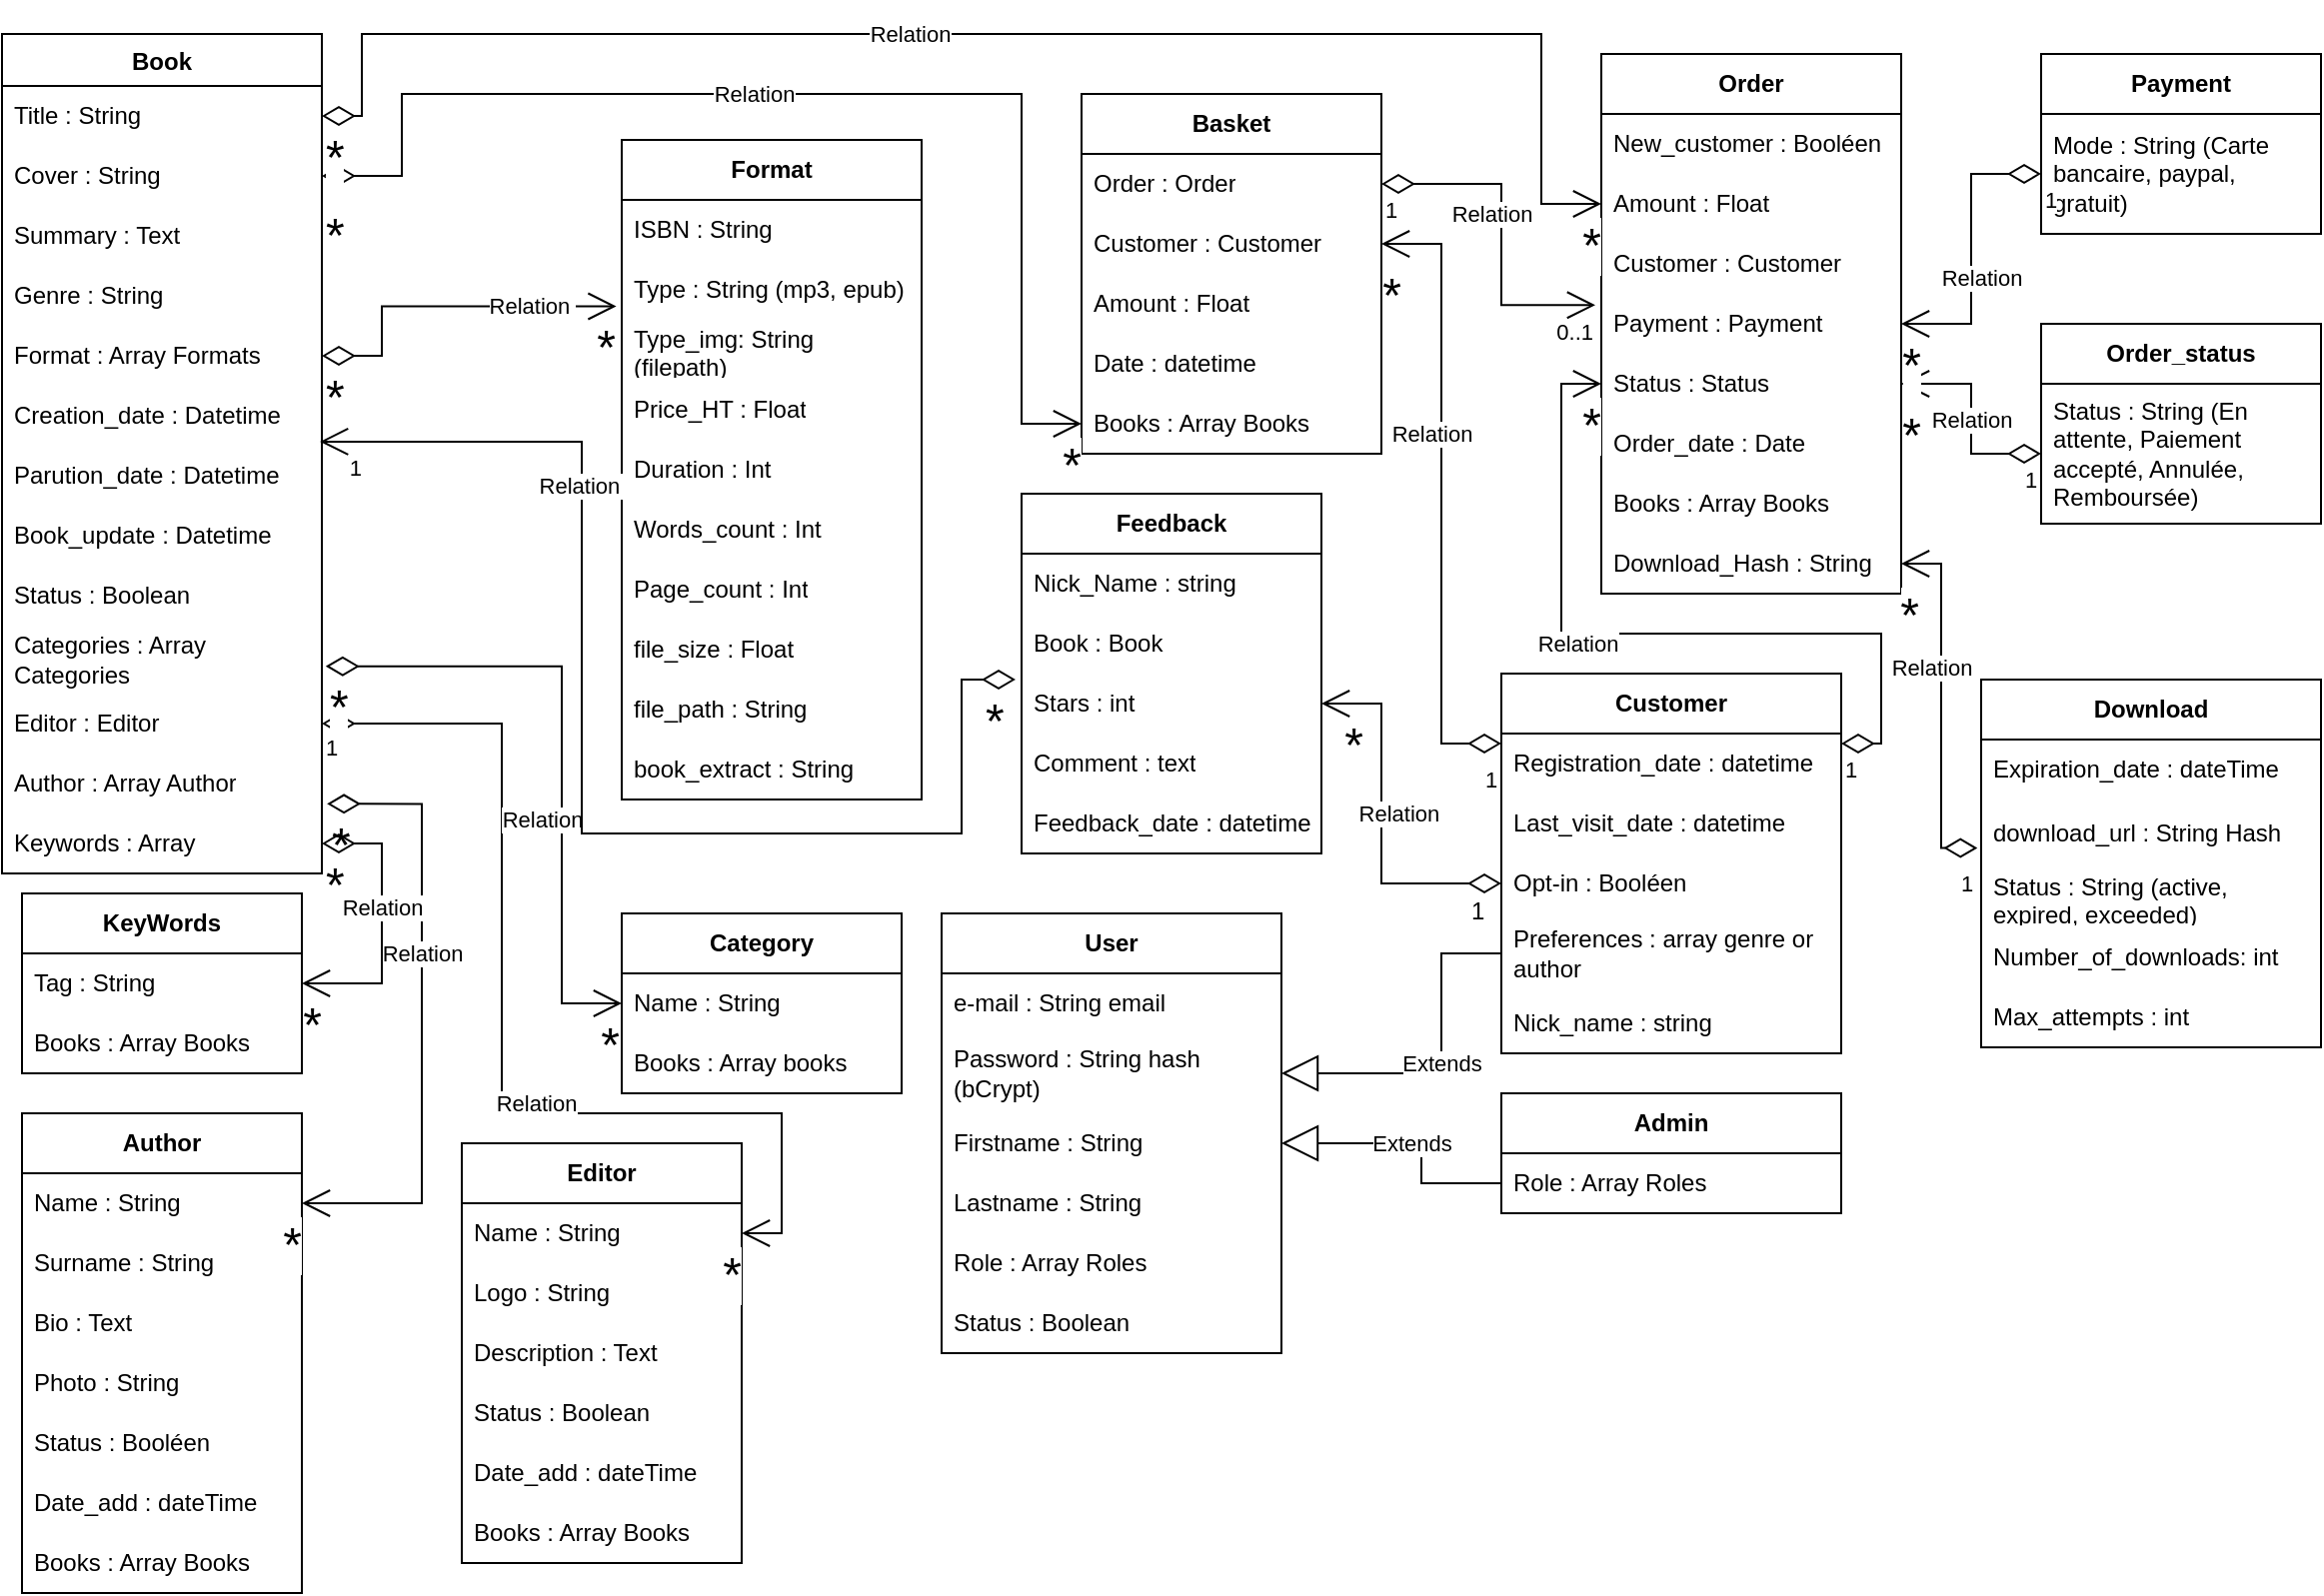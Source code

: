 <mxfile version="26.0.2" pages="2">
  <diagram name="Classes" id="Qrp6eOdbpMzTY8ybpvon">
    <mxGraphModel dx="1434" dy="738" grid="1" gridSize="10" guides="1" tooltips="1" connect="1" arrows="1" fold="1" page="1" pageScale="1" pageWidth="1169" pageHeight="827" math="0" shadow="0">
      <root>
        <mxCell id="0" />
        <mxCell id="1" parent="0" />
        <mxCell id="KuQCFoT9xeXWZH-1og_O-10" value="&lt;b&gt;Author&lt;/b&gt;" style="swimlane;fontStyle=0;childLayout=stackLayout;horizontal=1;startSize=30;horizontalStack=0;resizeParent=1;resizeParentMax=0;resizeLast=0;collapsible=1;marginBottom=0;whiteSpace=wrap;html=1;" parent="1" vertex="1">
          <mxGeometry x="10" y="560" width="140" height="240" as="geometry" />
        </mxCell>
        <mxCell id="KuQCFoT9xeXWZH-1og_O-11" value="Name : String" style="text;strokeColor=none;fillColor=none;align=left;verticalAlign=middle;spacingLeft=4;spacingRight=4;overflow=hidden;points=[[0,0.5],[1,0.5]];portConstraint=eastwest;rotatable=0;whiteSpace=wrap;html=1;" parent="KuQCFoT9xeXWZH-1og_O-10" vertex="1">
          <mxGeometry y="30" width="140" height="30" as="geometry" />
        </mxCell>
        <mxCell id="KuQCFoT9xeXWZH-1og_O-12" value="Surname : String" style="text;strokeColor=none;fillColor=none;align=left;verticalAlign=middle;spacingLeft=4;spacingRight=4;overflow=hidden;points=[[0,0.5],[1,0.5]];portConstraint=eastwest;rotatable=0;whiteSpace=wrap;html=1;" parent="KuQCFoT9xeXWZH-1og_O-10" vertex="1">
          <mxGeometry y="60" width="140" height="30" as="geometry" />
        </mxCell>
        <mxCell id="KuQCFoT9xeXWZH-1og_O-13" value="Bio : Text" style="text;strokeColor=none;fillColor=none;align=left;verticalAlign=middle;spacingLeft=4;spacingRight=4;overflow=hidden;points=[[0,0.5],[1,0.5]];portConstraint=eastwest;rotatable=0;whiteSpace=wrap;html=1;" parent="KuQCFoT9xeXWZH-1og_O-10" vertex="1">
          <mxGeometry y="90" width="140" height="30" as="geometry" />
        </mxCell>
        <mxCell id="KuQCFoT9xeXWZH-1og_O-26" value="Photo : String" style="text;strokeColor=none;fillColor=none;align=left;verticalAlign=middle;spacingLeft=4;spacingRight=4;overflow=hidden;points=[[0,0.5],[1,0.5]];portConstraint=eastwest;rotatable=0;whiteSpace=wrap;html=1;" parent="KuQCFoT9xeXWZH-1og_O-10" vertex="1">
          <mxGeometry y="120" width="140" height="30" as="geometry" />
        </mxCell>
        <mxCell id="KuQCFoT9xeXWZH-1og_O-18" value="Status : Booléen" style="text;strokeColor=none;fillColor=none;align=left;verticalAlign=middle;spacingLeft=4;spacingRight=4;overflow=hidden;points=[[0,0.5],[1,0.5]];portConstraint=eastwest;rotatable=0;whiteSpace=wrap;html=1;" parent="KuQCFoT9xeXWZH-1og_O-10" vertex="1">
          <mxGeometry y="150" width="140" height="30" as="geometry" />
        </mxCell>
        <mxCell id="KuQCFoT9xeXWZH-1og_O-105" value="Date_add : dateTime" style="text;strokeColor=none;fillColor=none;align=left;verticalAlign=middle;spacingLeft=4;spacingRight=4;overflow=hidden;points=[[0,0.5],[1,0.5]];portConstraint=eastwest;rotatable=0;whiteSpace=wrap;html=1;" parent="KuQCFoT9xeXWZH-1og_O-10" vertex="1">
          <mxGeometry y="180" width="140" height="30" as="geometry" />
        </mxCell>
        <mxCell id="KuQCFoT9xeXWZH-1og_O-196" value="Books : Array Books" style="text;strokeColor=none;fillColor=none;align=left;verticalAlign=middle;spacingLeft=4;spacingRight=4;overflow=hidden;points=[[0,0.5],[1,0.5]];portConstraint=eastwest;rotatable=0;whiteSpace=wrap;html=1;" parent="KuQCFoT9xeXWZH-1og_O-10" vertex="1">
          <mxGeometry y="210" width="140" height="30" as="geometry" />
        </mxCell>
        <mxCell id="KuQCFoT9xeXWZH-1og_O-27" value="&lt;b&gt;Editor&lt;/b&gt;" style="swimlane;fontStyle=0;childLayout=stackLayout;horizontal=1;startSize=30;horizontalStack=0;resizeParent=1;resizeParentMax=0;resizeLast=0;collapsible=1;marginBottom=0;whiteSpace=wrap;html=1;" parent="1" vertex="1">
          <mxGeometry x="230" y="575" width="140" height="210" as="geometry" />
        </mxCell>
        <mxCell id="KuQCFoT9xeXWZH-1og_O-28" value="Name : String" style="text;strokeColor=none;fillColor=none;align=left;verticalAlign=middle;spacingLeft=4;spacingRight=4;overflow=hidden;points=[[0,0.5],[1,0.5]];portConstraint=eastwest;rotatable=0;whiteSpace=wrap;html=1;" parent="KuQCFoT9xeXWZH-1og_O-27" vertex="1">
          <mxGeometry y="30" width="140" height="30" as="geometry" />
        </mxCell>
        <mxCell id="KuQCFoT9xeXWZH-1og_O-29" value="Logo&amp;nbsp;: String" style="text;strokeColor=none;fillColor=none;align=left;verticalAlign=middle;spacingLeft=4;spacingRight=4;overflow=hidden;points=[[0,0.5],[1,0.5]];portConstraint=eastwest;rotatable=0;whiteSpace=wrap;html=1;" parent="KuQCFoT9xeXWZH-1og_O-27" vertex="1">
          <mxGeometry y="60" width="140" height="30" as="geometry" />
        </mxCell>
        <mxCell id="KuQCFoT9xeXWZH-1og_O-30" value="Description&amp;nbsp;: Text" style="text;strokeColor=none;fillColor=none;align=left;verticalAlign=middle;spacingLeft=4;spacingRight=4;overflow=hidden;points=[[0,0.5],[1,0.5]];portConstraint=eastwest;rotatable=0;whiteSpace=wrap;html=1;" parent="KuQCFoT9xeXWZH-1og_O-27" vertex="1">
          <mxGeometry y="90" width="140" height="30" as="geometry" />
        </mxCell>
        <mxCell id="KuQCFoT9xeXWZH-1og_O-31" value="Status : Boolean" style="text;strokeColor=none;fillColor=none;align=left;verticalAlign=middle;spacingLeft=4;spacingRight=4;overflow=hidden;points=[[0,0.5],[1,0.5]];portConstraint=eastwest;rotatable=0;whiteSpace=wrap;html=1;" parent="KuQCFoT9xeXWZH-1og_O-27" vertex="1">
          <mxGeometry y="120" width="140" height="30" as="geometry" />
        </mxCell>
        <mxCell id="KuQCFoT9xeXWZH-1og_O-104" value="Date_add : dateTime" style="text;strokeColor=none;fillColor=none;align=left;verticalAlign=middle;spacingLeft=4;spacingRight=4;overflow=hidden;points=[[0,0.5],[1,0.5]];portConstraint=eastwest;rotatable=0;whiteSpace=wrap;html=1;" parent="KuQCFoT9xeXWZH-1og_O-27" vertex="1">
          <mxGeometry y="150" width="140" height="30" as="geometry" />
        </mxCell>
        <mxCell id="KuQCFoT9xeXWZH-1og_O-195" value="Books : Array Books" style="text;strokeColor=none;fillColor=none;align=left;verticalAlign=middle;spacingLeft=4;spacingRight=4;overflow=hidden;points=[[0,0.5],[1,0.5]];portConstraint=eastwest;rotatable=0;whiteSpace=wrap;html=1;" parent="KuQCFoT9xeXWZH-1og_O-27" vertex="1">
          <mxGeometry y="180" width="140" height="30" as="geometry" />
        </mxCell>
        <mxCell id="KuQCFoT9xeXWZH-1og_O-33" value="&lt;b&gt;Format&lt;/b&gt;" style="swimlane;fontStyle=0;childLayout=stackLayout;horizontal=1;startSize=30;horizontalStack=0;resizeParent=1;resizeParentMax=0;resizeLast=0;collapsible=1;marginBottom=0;whiteSpace=wrap;html=1;" parent="1" vertex="1">
          <mxGeometry x="310" y="73" width="150" height="330" as="geometry" />
        </mxCell>
        <mxCell id="KuQCFoT9xeXWZH-1og_O-2" value="ISBN : String" style="text;strokeColor=none;fillColor=none;align=left;verticalAlign=middle;spacingLeft=4;spacingRight=4;overflow=hidden;points=[[0,0.5],[1,0.5]];portConstraint=eastwest;rotatable=0;whiteSpace=wrap;html=1;" parent="KuQCFoT9xeXWZH-1og_O-33" vertex="1">
          <mxGeometry y="30" width="150" height="30" as="geometry" />
        </mxCell>
        <mxCell id="KuQCFoT9xeXWZH-1og_O-35" value="Type : String (mp3, epub)" style="text;strokeColor=none;fillColor=none;align=left;verticalAlign=middle;spacingLeft=4;spacingRight=4;overflow=hidden;points=[[0,0.5],[1,0.5]];portConstraint=eastwest;rotatable=0;whiteSpace=wrap;html=1;" parent="KuQCFoT9xeXWZH-1og_O-33" vertex="1">
          <mxGeometry y="60" width="150" height="30" as="geometry" />
        </mxCell>
        <mxCell id="w-a0zA70Pm6w9sQvabB9-1" value="Type_img: String (filepath)" style="text;strokeColor=none;fillColor=none;align=left;verticalAlign=middle;spacingLeft=4;spacingRight=4;overflow=hidden;points=[[0,0.5],[1,0.5]];portConstraint=eastwest;rotatable=0;whiteSpace=wrap;html=1;fontColor=#000000;" vertex="1" parent="KuQCFoT9xeXWZH-1og_O-33">
          <mxGeometry y="90" width="150" height="30" as="geometry" />
        </mxCell>
        <mxCell id="KuQCFoT9xeXWZH-1og_O-257" value="Price_HT : Float" style="text;strokeColor=none;fillColor=none;align=left;verticalAlign=middle;spacingLeft=4;spacingRight=4;overflow=hidden;points=[[0,0.5],[1,0.5]];portConstraint=eastwest;rotatable=0;whiteSpace=wrap;html=1;" parent="KuQCFoT9xeXWZH-1og_O-33" vertex="1">
          <mxGeometry y="120" width="150" height="30" as="geometry" />
        </mxCell>
        <mxCell id="KuQCFoT9xeXWZH-1og_O-24" value="Duration : Int" style="text;strokeColor=none;fillColor=none;align=left;verticalAlign=middle;spacingLeft=4;spacingRight=4;overflow=hidden;points=[[0,0.5],[1,0.5]];portConstraint=eastwest;rotatable=0;whiteSpace=wrap;html=1;" parent="KuQCFoT9xeXWZH-1og_O-33" vertex="1">
          <mxGeometry y="150" width="150" height="30" as="geometry" />
        </mxCell>
        <mxCell id="KuQCFoT9xeXWZH-1og_O-25" value="Words_count : Int" style="text;strokeColor=none;fillColor=none;align=left;verticalAlign=middle;spacingLeft=4;spacingRight=4;overflow=hidden;points=[[0,0.5],[1,0.5]];portConstraint=eastwest;rotatable=0;whiteSpace=wrap;html=1;" parent="KuQCFoT9xeXWZH-1og_O-33" vertex="1">
          <mxGeometry y="180" width="150" height="30" as="geometry" />
        </mxCell>
        <mxCell id="KuQCFoT9xeXWZH-1og_O-23" value="Page_count&lt;span style=&quot;background-color: transparent; color: light-dark(rgb(0, 0, 0), rgb(255, 255, 255));&quot;&gt;&amp;nbsp;: Int&lt;/span&gt;" style="text;strokeColor=none;fillColor=none;align=left;verticalAlign=middle;spacingLeft=4;spacingRight=4;overflow=hidden;points=[[0,0.5],[1,0.5]];portConstraint=eastwest;rotatable=0;whiteSpace=wrap;html=1;" parent="KuQCFoT9xeXWZH-1og_O-33" vertex="1">
          <mxGeometry y="210" width="150" height="30" as="geometry" />
        </mxCell>
        <mxCell id="KuQCFoT9xeXWZH-1og_O-253" value="file_size : Float" style="text;strokeColor=none;fillColor=none;align=left;verticalAlign=middle;spacingLeft=4;spacingRight=4;overflow=hidden;points=[[0,0.5],[1,0.5]];portConstraint=eastwest;rotatable=0;whiteSpace=wrap;html=1;" parent="KuQCFoT9xeXWZH-1og_O-33" vertex="1">
          <mxGeometry y="240" width="150" height="30" as="geometry" />
        </mxCell>
        <mxCell id="KuQCFoT9xeXWZH-1og_O-267" value="file_path : String" style="text;strokeColor=none;fillColor=none;align=left;verticalAlign=middle;spacingLeft=4;spacingRight=4;overflow=hidden;points=[[0,0.5],[1,0.5]];portConstraint=eastwest;rotatable=0;whiteSpace=wrap;html=1;" parent="KuQCFoT9xeXWZH-1og_O-33" vertex="1">
          <mxGeometry y="270" width="150" height="30" as="geometry" />
        </mxCell>
        <mxCell id="vL0ABhEf1pnRs0sT115Y-1" value="book_extract : String" style="text;strokeColor=none;fillColor=none;align=left;verticalAlign=middle;spacingLeft=4;spacingRight=4;overflow=hidden;points=[[0,0.5],[1,0.5]];portConstraint=eastwest;rotatable=0;whiteSpace=wrap;html=1;fontColor=#000000;" vertex="1" parent="KuQCFoT9xeXWZH-1og_O-33">
          <mxGeometry y="300" width="150" height="30" as="geometry" />
        </mxCell>
        <mxCell id="KuQCFoT9xeXWZH-1og_O-39" value="&lt;b&gt;Category&lt;/b&gt;" style="swimlane;fontStyle=0;childLayout=stackLayout;horizontal=1;startSize=30;horizontalStack=0;resizeParent=1;resizeParentMax=0;resizeLast=0;collapsible=1;marginBottom=0;whiteSpace=wrap;html=1;" parent="1" vertex="1">
          <mxGeometry x="310" y="460" width="140" height="90" as="geometry" />
        </mxCell>
        <mxCell id="KuQCFoT9xeXWZH-1og_O-34" value="Name : String" style="text;strokeColor=none;fillColor=none;align=left;verticalAlign=middle;spacingLeft=4;spacingRight=4;overflow=hidden;points=[[0,0.5],[1,0.5]];portConstraint=eastwest;rotatable=0;whiteSpace=wrap;html=1;" parent="KuQCFoT9xeXWZH-1og_O-39" vertex="1">
          <mxGeometry y="30" width="140" height="30" as="geometry" />
        </mxCell>
        <mxCell id="dntzSLoPyMm-NvCJJmyd-1" value="Books : Array books" style="text;strokeColor=none;fillColor=none;align=left;verticalAlign=middle;spacingLeft=4;spacingRight=4;overflow=hidden;points=[[0,0.5],[1,0.5]];portConstraint=eastwest;rotatable=0;whiteSpace=wrap;html=1;" parent="KuQCFoT9xeXWZH-1og_O-39" vertex="1">
          <mxGeometry y="60" width="140" height="30" as="geometry" />
        </mxCell>
        <mxCell id="KuQCFoT9xeXWZH-1og_O-59" value="&lt;b&gt;Customer&lt;/b&gt;" style="swimlane;fontStyle=0;childLayout=stackLayout;horizontal=1;startSize=30;horizontalStack=0;resizeParent=1;resizeParentMax=0;resizeLast=0;collapsible=1;marginBottom=0;whiteSpace=wrap;html=1;" parent="1" vertex="1">
          <mxGeometry x="750" y="340" width="170" height="190" as="geometry" />
        </mxCell>
        <mxCell id="KuQCFoT9xeXWZH-1og_O-72" value="Registration_date : datetime" style="text;strokeColor=none;fillColor=none;align=left;verticalAlign=middle;spacingLeft=4;spacingRight=4;overflow=hidden;points=[[0,0.5],[1,0.5]];portConstraint=eastwest;rotatable=0;whiteSpace=wrap;html=1;" parent="KuQCFoT9xeXWZH-1og_O-59" vertex="1">
          <mxGeometry y="30" width="170" height="30" as="geometry" />
        </mxCell>
        <mxCell id="KuQCFoT9xeXWZH-1og_O-73" value="Last_visit_date : datetime" style="text;strokeColor=none;fillColor=none;align=left;verticalAlign=middle;spacingLeft=4;spacingRight=4;overflow=hidden;points=[[0,0.5],[1,0.5]];portConstraint=eastwest;rotatable=0;whiteSpace=wrap;html=1;" parent="KuQCFoT9xeXWZH-1og_O-59" vertex="1">
          <mxGeometry y="60" width="170" height="30" as="geometry" />
        </mxCell>
        <mxCell id="KuQCFoT9xeXWZH-1og_O-74" value="Opt-in : Booléen" style="text;strokeColor=none;fillColor=none;align=left;verticalAlign=middle;spacingLeft=4;spacingRight=4;overflow=hidden;points=[[0,0.5],[1,0.5]];portConstraint=eastwest;rotatable=0;whiteSpace=wrap;html=1;" parent="KuQCFoT9xeXWZH-1og_O-59" vertex="1">
          <mxGeometry y="90" width="170" height="30" as="geometry" />
        </mxCell>
        <mxCell id="KuQCFoT9xeXWZH-1og_O-254" value="Preferences : array genre or author" style="text;strokeColor=none;fillColor=none;align=left;verticalAlign=middle;spacingLeft=4;spacingRight=4;overflow=hidden;points=[[0,0.5],[1,0.5]];portConstraint=eastwest;rotatable=0;whiteSpace=wrap;html=1;" parent="KuQCFoT9xeXWZH-1og_O-59" vertex="1">
          <mxGeometry y="120" width="170" height="40" as="geometry" />
        </mxCell>
        <mxCell id="v7qVbEGh1A_l1n8MafVQ-15" value="Nick_name : string" style="text;strokeColor=none;fillColor=none;align=left;verticalAlign=middle;spacingLeft=4;spacingRight=4;overflow=hidden;points=[[0,0.5],[1,0.5]];portConstraint=eastwest;rotatable=0;whiteSpace=wrap;html=1;" parent="KuQCFoT9xeXWZH-1og_O-59" vertex="1">
          <mxGeometry y="160" width="170" height="30" as="geometry" />
        </mxCell>
        <mxCell id="KuQCFoT9xeXWZH-1og_O-75" value="&lt;b&gt;Order&lt;/b&gt;" style="swimlane;fontStyle=0;childLayout=stackLayout;horizontal=1;startSize=30;horizontalStack=0;resizeParent=1;resizeParentMax=0;resizeLast=0;collapsible=1;marginBottom=0;whiteSpace=wrap;html=1;" parent="1" vertex="1">
          <mxGeometry x="800" y="30" width="150" height="270" as="geometry" />
        </mxCell>
        <mxCell id="KuQCFoT9xeXWZH-1og_O-76" value="New_customer : Booléen" style="text;strokeColor=none;fillColor=none;align=left;verticalAlign=middle;spacingLeft=4;spacingRight=4;overflow=hidden;points=[[0,0.5],[1,0.5]];portConstraint=eastwest;rotatable=0;whiteSpace=wrap;html=1;" parent="KuQCFoT9xeXWZH-1og_O-75" vertex="1">
          <mxGeometry y="30" width="150" height="30" as="geometry" />
        </mxCell>
        <mxCell id="KuQCFoT9xeXWZH-1og_O-77" value="Amount : Float" style="text;strokeColor=none;fillColor=none;align=left;verticalAlign=middle;spacingLeft=4;spacingRight=4;overflow=hidden;points=[[0,0.5],[1,0.5]];portConstraint=eastwest;rotatable=0;whiteSpace=wrap;html=1;" parent="KuQCFoT9xeXWZH-1og_O-75" vertex="1">
          <mxGeometry y="60" width="150" height="30" as="geometry" />
        </mxCell>
        <mxCell id="KuQCFoT9xeXWZH-1og_O-78" value="Customer : Customer" style="text;strokeColor=none;fillColor=none;align=left;verticalAlign=middle;spacingLeft=4;spacingRight=4;overflow=hidden;points=[[0,0.5],[1,0.5]];portConstraint=eastwest;rotatable=0;whiteSpace=wrap;html=1;" parent="KuQCFoT9xeXWZH-1og_O-75" vertex="1">
          <mxGeometry y="90" width="150" height="30" as="geometry" />
        </mxCell>
        <mxCell id="KuQCFoT9xeXWZH-1og_O-79" value="Payment : Payment" style="text;strokeColor=none;fillColor=none;align=left;verticalAlign=middle;spacingLeft=4;spacingRight=4;overflow=hidden;points=[[0,0.5],[1,0.5]];portConstraint=eastwest;rotatable=0;whiteSpace=wrap;html=1;" parent="KuQCFoT9xeXWZH-1og_O-75" vertex="1">
          <mxGeometry y="120" width="150" height="30" as="geometry" />
        </mxCell>
        <mxCell id="KuQCFoT9xeXWZH-1og_O-80" value="Status : Status" style="text;strokeColor=none;fillColor=none;align=left;verticalAlign=middle;spacingLeft=4;spacingRight=4;overflow=hidden;points=[[0,0.5],[1,0.5]];portConstraint=eastwest;rotatable=0;whiteSpace=wrap;html=1;" parent="KuQCFoT9xeXWZH-1og_O-75" vertex="1">
          <mxGeometry y="150" width="150" height="30" as="geometry" />
        </mxCell>
        <mxCell id="KuQCFoT9xeXWZH-1og_O-81" value="Order_date : Date" style="text;strokeColor=none;fillColor=none;align=left;verticalAlign=middle;spacingLeft=4;spacingRight=4;overflow=hidden;points=[[0,0.5],[1,0.5]];portConstraint=eastwest;rotatable=0;whiteSpace=wrap;html=1;" parent="KuQCFoT9xeXWZH-1og_O-75" vertex="1">
          <mxGeometry y="180" width="150" height="30" as="geometry" />
        </mxCell>
        <mxCell id="KuQCFoT9xeXWZH-1og_O-102" value="Books : Array Books" style="text;strokeColor=none;fillColor=none;align=left;verticalAlign=middle;spacingLeft=4;spacingRight=4;overflow=hidden;points=[[0,0.5],[1,0.5]];portConstraint=eastwest;rotatable=0;whiteSpace=wrap;html=1;" parent="KuQCFoT9xeXWZH-1og_O-75" vertex="1">
          <mxGeometry y="210" width="150" height="30" as="geometry" />
        </mxCell>
        <mxCell id="KuQCFoT9xeXWZH-1og_O-272" value="Download_Hash : String" style="text;strokeColor=none;fillColor=none;align=left;verticalAlign=middle;spacingLeft=4;spacingRight=4;overflow=hidden;points=[[0,0.5],[1,0.5]];portConstraint=eastwest;rotatable=0;whiteSpace=wrap;html=1;" parent="KuQCFoT9xeXWZH-1og_O-75" vertex="1">
          <mxGeometry y="240" width="150" height="30" as="geometry" />
        </mxCell>
        <mxCell id="KuQCFoT9xeXWZH-1og_O-83" value="&lt;b&gt;Order_status&lt;/b&gt;" style="swimlane;fontStyle=0;childLayout=stackLayout;horizontal=1;startSize=30;horizontalStack=0;resizeParent=1;resizeParentMax=0;resizeLast=0;collapsible=1;marginBottom=0;whiteSpace=wrap;html=1;" parent="1" vertex="1">
          <mxGeometry x="1020" y="165" width="140" height="100" as="geometry" />
        </mxCell>
        <mxCell id="KuQCFoT9xeXWZH-1og_O-180" value="Status : String (En attente, Paiement accepté, Annulée, Remboursée)" style="text;strokeColor=none;fillColor=none;align=left;verticalAlign=middle;spacingLeft=4;spacingRight=4;overflow=hidden;points=[[0,0.5],[1,0.5]];portConstraint=eastwest;rotatable=0;whiteSpace=wrap;html=1;" parent="KuQCFoT9xeXWZH-1og_O-83" vertex="1">
          <mxGeometry y="30" width="140" height="70" as="geometry" />
        </mxCell>
        <mxCell id="KuQCFoT9xeXWZH-1og_O-90" value="&lt;b&gt;Payment&lt;/b&gt;" style="swimlane;fontStyle=0;childLayout=stackLayout;horizontal=1;startSize=30;horizontalStack=0;resizeParent=1;resizeParentMax=0;resizeLast=0;collapsible=1;marginBottom=0;whiteSpace=wrap;html=1;" parent="1" vertex="1">
          <mxGeometry x="1020" y="30" width="140" height="90" as="geometry" />
        </mxCell>
        <mxCell id="KuQCFoT9xeXWZH-1og_O-91" value="Mode : String (Carte bancaire, paypal, gratuit)" style="text;strokeColor=none;fillColor=none;align=left;verticalAlign=middle;spacingLeft=4;spacingRight=4;overflow=hidden;points=[[0,0.5],[1,0.5]];portConstraint=eastwest;rotatable=0;whiteSpace=wrap;html=1;" parent="KuQCFoT9xeXWZH-1og_O-90" vertex="1">
          <mxGeometry y="30" width="140" height="60" as="geometry" />
        </mxCell>
        <mxCell id="KuQCFoT9xeXWZH-1og_O-95" value="&lt;b&gt;Basket&lt;/b&gt;" style="swimlane;fontStyle=0;childLayout=stackLayout;horizontal=1;startSize=30;horizontalStack=0;resizeParent=1;resizeParentMax=0;resizeLast=0;collapsible=1;marginBottom=0;whiteSpace=wrap;html=1;" parent="1" vertex="1">
          <mxGeometry x="540" y="50" width="150" height="180" as="geometry" />
        </mxCell>
        <mxCell id="KuQCFoT9xeXWZH-1og_O-96" value="Order : Order" style="text;strokeColor=none;fillColor=none;align=left;verticalAlign=middle;spacingLeft=4;spacingRight=4;overflow=hidden;points=[[0,0.5],[1,0.5]];portConstraint=eastwest;rotatable=0;whiteSpace=wrap;html=1;" parent="KuQCFoT9xeXWZH-1og_O-95" vertex="1">
          <mxGeometry y="30" width="150" height="30" as="geometry" />
        </mxCell>
        <mxCell id="KuQCFoT9xeXWZH-1og_O-97" value="Customer : Customer" style="text;strokeColor=none;fillColor=none;align=left;verticalAlign=middle;spacingLeft=4;spacingRight=4;overflow=hidden;points=[[0,0.5],[1,0.5]];portConstraint=eastwest;rotatable=0;whiteSpace=wrap;html=1;" parent="KuQCFoT9xeXWZH-1og_O-95" vertex="1">
          <mxGeometry y="60" width="150" height="30" as="geometry" />
        </mxCell>
        <mxCell id="KuQCFoT9xeXWZH-1og_O-98" value="Amount : Float" style="text;strokeColor=none;fillColor=none;align=left;verticalAlign=middle;spacingLeft=4;spacingRight=4;overflow=hidden;points=[[0,0.5],[1,0.5]];portConstraint=eastwest;rotatable=0;whiteSpace=wrap;html=1;" parent="KuQCFoT9xeXWZH-1og_O-95" vertex="1">
          <mxGeometry y="90" width="150" height="30" as="geometry" />
        </mxCell>
        <mxCell id="KuQCFoT9xeXWZH-1og_O-101" value="Date : datetime" style="text;strokeColor=none;fillColor=none;align=left;verticalAlign=middle;spacingLeft=4;spacingRight=4;overflow=hidden;points=[[0,0.5],[1,0.5]];portConstraint=eastwest;rotatable=0;whiteSpace=wrap;html=1;" parent="KuQCFoT9xeXWZH-1og_O-95" vertex="1">
          <mxGeometry y="120" width="150" height="30" as="geometry" />
        </mxCell>
        <mxCell id="KuQCFoT9xeXWZH-1og_O-103" value="Books : Array Books" style="text;strokeColor=none;fillColor=none;align=left;verticalAlign=middle;spacingLeft=4;spacingRight=4;overflow=hidden;points=[[0,0.5],[1,0.5]];portConstraint=eastwest;rotatable=0;whiteSpace=wrap;html=1;" parent="KuQCFoT9xeXWZH-1og_O-95" vertex="1">
          <mxGeometry y="150" width="150" height="30" as="geometry" />
        </mxCell>
        <mxCell id="KuQCFoT9xeXWZH-1og_O-106" value="Book" style="swimlane;fontStyle=1;align=center;verticalAlign=top;childLayout=stackLayout;horizontal=1;startSize=26;horizontalStack=0;resizeParent=1;resizeParentMax=0;resizeLast=0;collapsible=1;marginBottom=0;whiteSpace=wrap;html=1;" parent="1" vertex="1">
          <mxGeometry y="20" width="160" height="420" as="geometry" />
        </mxCell>
        <mxCell id="KuQCFoT9xeXWZH-1og_O-3" value="Title : String" style="text;strokeColor=none;fillColor=none;align=left;verticalAlign=middle;spacingLeft=4;spacingRight=4;overflow=hidden;points=[[0,0.5],[1,0.5]];portConstraint=eastwest;rotatable=0;whiteSpace=wrap;html=1;" parent="KuQCFoT9xeXWZH-1og_O-106" vertex="1">
          <mxGeometry y="26" width="160" height="30" as="geometry" />
        </mxCell>
        <mxCell id="KuQCFoT9xeXWZH-1og_O-4" value="Cover&amp;nbsp;: String" style="text;strokeColor=none;fillColor=none;align=left;verticalAlign=middle;spacingLeft=4;spacingRight=4;overflow=hidden;points=[[0,0.5],[1,0.5]];portConstraint=eastwest;rotatable=0;whiteSpace=wrap;html=1;" parent="KuQCFoT9xeXWZH-1og_O-106" vertex="1">
          <mxGeometry y="56" width="160" height="30" as="geometry" />
        </mxCell>
        <mxCell id="KuQCFoT9xeXWZH-1og_O-21" value="Summary : Text" style="text;strokeColor=none;fillColor=none;align=left;verticalAlign=middle;spacingLeft=4;spacingRight=4;overflow=hidden;points=[[0,0.5],[1,0.5]];portConstraint=eastwest;rotatable=0;whiteSpace=wrap;html=1;" parent="KuQCFoT9xeXWZH-1og_O-106" vertex="1">
          <mxGeometry y="86" width="160" height="30" as="geometry" />
        </mxCell>
        <mxCell id="KuQCFoT9xeXWZH-1og_O-19" value="Genre&amp;nbsp;: String" style="text;strokeColor=none;fillColor=none;align=left;verticalAlign=middle;spacingLeft=4;spacingRight=4;overflow=hidden;points=[[0,0.5],[1,0.5]];portConstraint=eastwest;rotatable=0;whiteSpace=wrap;html=1;" parent="KuQCFoT9xeXWZH-1og_O-106" vertex="1">
          <mxGeometry y="116" width="160" height="30" as="geometry" />
        </mxCell>
        <mxCell id="KuQCFoT9xeXWZH-1og_O-5" value="Format : Array Formats" style="text;strokeColor=none;fillColor=none;align=left;verticalAlign=middle;spacingLeft=4;spacingRight=4;overflow=hidden;points=[[0,0.5],[1,0.5]];portConstraint=eastwest;rotatable=0;whiteSpace=wrap;html=1;" parent="KuQCFoT9xeXWZH-1og_O-106" vertex="1">
          <mxGeometry y="146" width="160" height="30" as="geometry" />
        </mxCell>
        <mxCell id="v7qVbEGh1A_l1n8MafVQ-1" value="Creation_date : Datetime" style="text;strokeColor=none;fillColor=none;align=left;verticalAlign=middle;spacingLeft=4;spacingRight=4;overflow=hidden;points=[[0,0.5],[1,0.5]];portConstraint=eastwest;rotatable=0;whiteSpace=wrap;html=1;" parent="KuQCFoT9xeXWZH-1og_O-106" vertex="1">
          <mxGeometry y="176" width="160" height="30" as="geometry" />
        </mxCell>
        <mxCell id="KuQCFoT9xeXWZH-1og_O-22" value="Parution_date : Datetime" style="text;strokeColor=none;fillColor=none;align=left;verticalAlign=middle;spacingLeft=4;spacingRight=4;overflow=hidden;points=[[0,0.5],[1,0.5]];portConstraint=eastwest;rotatable=0;whiteSpace=wrap;html=1;" parent="KuQCFoT9xeXWZH-1og_O-106" vertex="1">
          <mxGeometry y="206" width="160" height="30" as="geometry" />
        </mxCell>
        <mxCell id="KuQCFoT9xeXWZH-1og_O-255" value="Book_update : Datetime" style="text;strokeColor=none;fillColor=none;align=left;verticalAlign=middle;spacingLeft=4;spacingRight=4;overflow=hidden;points=[[0,0.5],[1,0.5]];portConstraint=eastwest;rotatable=0;whiteSpace=wrap;html=1;" parent="KuQCFoT9xeXWZH-1og_O-106" vertex="1">
          <mxGeometry y="236" width="160" height="30" as="geometry" />
        </mxCell>
        <mxCell id="KuQCFoT9xeXWZH-1og_O-9" value="Status : Boolean" style="text;strokeColor=none;fillColor=none;align=left;verticalAlign=middle;spacingLeft=4;spacingRight=4;overflow=hidden;points=[[0,0.5],[1,0.5]];portConstraint=eastwest;rotatable=0;whiteSpace=wrap;html=1;" parent="KuQCFoT9xeXWZH-1og_O-106" vertex="1">
          <mxGeometry y="266" width="160" height="30" as="geometry" />
        </mxCell>
        <mxCell id="KuQCFoT9xeXWZH-1og_O-42" value="Categories : Array Categories" style="text;strokeColor=none;fillColor=none;align=left;verticalAlign=middle;spacingLeft=4;spacingRight=4;overflow=hidden;points=[[0,0.5],[1,0.5]];portConstraint=eastwest;rotatable=0;whiteSpace=wrap;html=1;" parent="KuQCFoT9xeXWZH-1og_O-106" vertex="1">
          <mxGeometry y="296" width="160" height="34" as="geometry" />
        </mxCell>
        <mxCell id="KuQCFoT9xeXWZH-1og_O-7" value="Editor : Editor" style="text;strokeColor=none;fillColor=none;align=left;verticalAlign=middle;spacingLeft=4;spacingRight=4;overflow=hidden;points=[[0,0.5],[1,0.5]];portConstraint=eastwest;rotatable=0;whiteSpace=wrap;html=1;" parent="KuQCFoT9xeXWZH-1og_O-106" vertex="1">
          <mxGeometry y="330" width="160" height="30" as="geometry" />
        </mxCell>
        <mxCell id="KuQCFoT9xeXWZH-1og_O-6" value="Author : Array Author" style="text;strokeColor=none;fillColor=none;align=left;verticalAlign=middle;spacingLeft=4;spacingRight=4;overflow=hidden;points=[[0,0.5],[1,0.5]];portConstraint=eastwest;rotatable=0;whiteSpace=wrap;html=1;" parent="KuQCFoT9xeXWZH-1og_O-106" vertex="1">
          <mxGeometry y="360" width="160" height="30" as="geometry" />
        </mxCell>
        <mxCell id="KuQCFoT9xeXWZH-1og_O-20" value="Keywords : Array" style="text;strokeColor=none;fillColor=none;align=left;verticalAlign=middle;spacingLeft=4;spacingRight=4;overflow=hidden;points=[[0,0.5],[1,0.5]];portConstraint=eastwest;rotatable=0;whiteSpace=wrap;html=1;" parent="KuQCFoT9xeXWZH-1og_O-106" vertex="1">
          <mxGeometry y="390" width="160" height="30" as="geometry" />
        </mxCell>
        <mxCell id="KuQCFoT9xeXWZH-1og_O-158" value="Relation" style="endArrow=open;html=1;endSize=12;startArrow=diamondThin;startSize=14;startFill=0;edgeStyle=orthogonalEdgeStyle;rounded=0;entryX=1;entryY=0.5;entryDx=0;entryDy=0;exitX=1.016;exitY=0.839;exitDx=0;exitDy=0;exitPerimeter=0;" parent="1" source="KuQCFoT9xeXWZH-1og_O-6" target="KuQCFoT9xeXWZH-1og_O-11" edge="1">
          <mxGeometry x="-0.204" relative="1" as="geometry">
            <mxPoint x="160" y="510" as="sourcePoint" />
            <mxPoint x="260.0" y="624" as="targetPoint" />
            <Array as="points">
              <mxPoint x="210" y="405" />
              <mxPoint x="210" y="605" />
            </Array>
            <mxPoint as="offset" />
          </mxGeometry>
        </mxCell>
        <mxCell id="KuQCFoT9xeXWZH-1og_O-159" value="&lt;font style=&quot;font-size: 24px;&quot;&gt;*&lt;/font&gt;" style="edgeLabel;resizable=0;html=1;align=left;verticalAlign=top;" parent="KuQCFoT9xeXWZH-1og_O-158" connectable="0" vertex="1">
          <mxGeometry x="-1" relative="1" as="geometry" />
        </mxCell>
        <mxCell id="KuQCFoT9xeXWZH-1og_O-160" value="&lt;font style=&quot;font-size: 24px;&quot;&gt;*&lt;/font&gt;" style="edgeLabel;resizable=0;html=1;align=right;verticalAlign=top;" parent="KuQCFoT9xeXWZH-1og_O-158" connectable="0" vertex="1">
          <mxGeometry x="1" relative="1" as="geometry" />
        </mxCell>
        <mxCell id="KuQCFoT9xeXWZH-1og_O-161" value="Relation" style="endArrow=open;html=1;endSize=12;startArrow=diamondThin;startSize=14;startFill=0;edgeStyle=orthogonalEdgeStyle;rounded=0;exitX=1;exitY=0.5;exitDx=0;exitDy=0;entryX=1;entryY=0.5;entryDx=0;entryDy=0;" parent="1" source="KuQCFoT9xeXWZH-1og_O-7" target="KuQCFoT9xeXWZH-1og_O-28" edge="1">
          <mxGeometry x="0.197" y="5" relative="1" as="geometry">
            <mxPoint x="500" y="380" as="sourcePoint" />
            <mxPoint x="660" y="380" as="targetPoint" />
            <Array as="points">
              <mxPoint x="250" y="365" />
              <mxPoint x="250" y="560" />
              <mxPoint x="390" y="560" />
              <mxPoint x="390" y="620" />
            </Array>
            <mxPoint as="offset" />
          </mxGeometry>
        </mxCell>
        <mxCell id="KuQCFoT9xeXWZH-1og_O-162" value="1" style="edgeLabel;resizable=0;html=1;align=left;verticalAlign=top;" parent="KuQCFoT9xeXWZH-1og_O-161" connectable="0" vertex="1">
          <mxGeometry x="-1" relative="1" as="geometry">
            <mxPoint y="-1" as="offset" />
          </mxGeometry>
        </mxCell>
        <mxCell id="KuQCFoT9xeXWZH-1og_O-163" value="&lt;font style=&quot;font-size: 24px;&quot;&gt;*&lt;/font&gt;" style="edgeLabel;resizable=0;html=1;align=right;verticalAlign=top;" parent="KuQCFoT9xeXWZH-1og_O-161" connectable="0" vertex="1">
          <mxGeometry x="1" relative="1" as="geometry" />
        </mxCell>
        <mxCell id="KuQCFoT9xeXWZH-1og_O-164" value="Relation" style="endArrow=open;html=1;endSize=12;startArrow=diamondThin;startSize=14;startFill=0;edgeStyle=orthogonalEdgeStyle;rounded=0;entryX=0;entryY=0.5;entryDx=0;entryDy=0;exitX=1.012;exitY=0.599;exitDx=0;exitDy=0;exitPerimeter=0;" parent="1" source="KuQCFoT9xeXWZH-1og_O-42" target="KuQCFoT9xeXWZH-1og_O-34" edge="1">
          <mxGeometry x="0.233" y="-10" relative="1" as="geometry">
            <mxPoint x="180" y="330" as="sourcePoint" />
            <mxPoint x="300.0" y="220.04" as="targetPoint" />
            <Array as="points">
              <mxPoint x="280" y="336" />
              <mxPoint x="280" y="505" />
            </Array>
            <mxPoint as="offset" />
          </mxGeometry>
        </mxCell>
        <mxCell id="KuQCFoT9xeXWZH-1og_O-165" value="&lt;font style=&quot;font-size: 24px;&quot;&gt;*&lt;/font&gt;" style="edgeLabel;resizable=0;html=1;align=left;verticalAlign=top;" parent="KuQCFoT9xeXWZH-1og_O-164" connectable="0" vertex="1">
          <mxGeometry x="-1" relative="1" as="geometry" />
        </mxCell>
        <mxCell id="KuQCFoT9xeXWZH-1og_O-166" value="&lt;font style=&quot;font-size: 24px;&quot;&gt;*&lt;/font&gt;" style="edgeLabel;resizable=0;html=1;align=right;verticalAlign=top;" parent="KuQCFoT9xeXWZH-1og_O-164" connectable="0" vertex="1">
          <mxGeometry x="1" relative="1" as="geometry" />
        </mxCell>
        <mxCell id="KuQCFoT9xeXWZH-1og_O-171" value="Relation" style="endArrow=open;html=1;endSize=12;startArrow=diamondThin;startSize=14;startFill=0;edgeStyle=orthogonalEdgeStyle;rounded=0;entryX=0;entryY=0.5;entryDx=0;entryDy=0;exitX=1;exitY=0.5;exitDx=0;exitDy=0;" parent="1" source="KuQCFoT9xeXWZH-1og_O-4" target="KuQCFoT9xeXWZH-1og_O-103" edge="1">
          <mxGeometry x="-0.125" relative="1" as="geometry">
            <mxPoint x="170" y="460" as="sourcePoint" />
            <mxPoint x="320" y="245" as="targetPoint" />
            <Array as="points">
              <mxPoint x="200" y="91" />
              <mxPoint x="200" y="50" />
              <mxPoint x="510" y="50" />
              <mxPoint x="510" y="215" />
            </Array>
            <mxPoint as="offset" />
          </mxGeometry>
        </mxCell>
        <mxCell id="KuQCFoT9xeXWZH-1og_O-172" value="&lt;font style=&quot;font-size: 24px;&quot;&gt;*&lt;/font&gt;" style="edgeLabel;resizable=0;html=1;align=left;verticalAlign=top;" parent="KuQCFoT9xeXWZH-1og_O-171" connectable="0" vertex="1">
          <mxGeometry x="-1" relative="1" as="geometry">
            <mxPoint y="9" as="offset" />
          </mxGeometry>
        </mxCell>
        <mxCell id="KuQCFoT9xeXWZH-1og_O-173" value="&lt;font style=&quot;font-size: 24px;&quot;&gt;*&lt;/font&gt;" style="edgeLabel;resizable=0;html=1;align=right;verticalAlign=top;" parent="KuQCFoT9xeXWZH-1og_O-171" connectable="0" vertex="1">
          <mxGeometry x="1" relative="1" as="geometry" />
        </mxCell>
        <mxCell id="KuQCFoT9xeXWZH-1og_O-174" value="Relation" style="endArrow=open;html=1;endSize=12;startArrow=diamondThin;startSize=14;startFill=0;edgeStyle=orthogonalEdgeStyle;rounded=0;exitX=0;exitY=0.5;exitDx=0;exitDy=0;entryX=1;entryY=0.5;entryDx=0;entryDy=0;" parent="1" target="KuQCFoT9xeXWZH-1og_O-97" edge="1">
          <mxGeometry x="0.195" y="5" relative="1" as="geometry">
            <mxPoint x="750" y="375" as="sourcePoint" />
            <mxPoint x="310" y="335" as="targetPoint" />
            <mxPoint as="offset" />
            <Array as="points">
              <mxPoint x="720" y="375" />
              <mxPoint x="720" y="125" />
            </Array>
          </mxGeometry>
        </mxCell>
        <mxCell id="KuQCFoT9xeXWZH-1og_O-175" value="1" style="edgeLabel;resizable=0;html=1;align=left;verticalAlign=top;" parent="KuQCFoT9xeXWZH-1og_O-174" connectable="0" vertex="1">
          <mxGeometry x="-1" relative="1" as="geometry">
            <mxPoint x="-10" y="5" as="offset" />
          </mxGeometry>
        </mxCell>
        <mxCell id="KuQCFoT9xeXWZH-1og_O-176" value="&lt;font style=&quot;font-size: 24px;&quot;&gt;*&lt;/font&gt;" style="edgeLabel;resizable=0;html=1;align=right;verticalAlign=top;" parent="KuQCFoT9xeXWZH-1og_O-174" connectable="0" vertex="1">
          <mxGeometry x="1" relative="1" as="geometry">
            <mxPoint x="10" y="5" as="offset" />
          </mxGeometry>
        </mxCell>
        <mxCell id="KuQCFoT9xeXWZH-1og_O-177" value="Relation" style="endArrow=open;html=1;endSize=12;startArrow=diamondThin;startSize=14;startFill=0;edgeStyle=orthogonalEdgeStyle;rounded=0;exitX=1;exitY=0.5;exitDx=0;exitDy=0;entryX=-0.02;entryY=0.188;entryDx=0;entryDy=0;entryPerimeter=0;" parent="1" source="KuQCFoT9xeXWZH-1og_O-96" target="KuQCFoT9xeXWZH-1og_O-79" edge="1">
          <mxGeometry x="0.028" y="-5" relative="1" as="geometry">
            <mxPoint x="790" y="485" as="sourcePoint" />
            <mxPoint x="710" y="195" as="targetPoint" />
            <mxPoint y="-11" as="offset" />
            <Array as="points">
              <mxPoint x="750" y="95" />
              <mxPoint x="750" y="156" />
            </Array>
          </mxGeometry>
        </mxCell>
        <mxCell id="KuQCFoT9xeXWZH-1og_O-178" value="1" style="edgeLabel;resizable=0;html=1;align=left;verticalAlign=top;" parent="KuQCFoT9xeXWZH-1og_O-177" connectable="0" vertex="1">
          <mxGeometry x="-1" relative="1" as="geometry" />
        </mxCell>
        <mxCell id="KuQCFoT9xeXWZH-1og_O-179" value="0..1" style="edgeLabel;resizable=0;html=1;align=right;verticalAlign=top;" parent="KuQCFoT9xeXWZH-1og_O-177" connectable="0" vertex="1">
          <mxGeometry x="1" relative="1" as="geometry" />
        </mxCell>
        <mxCell id="KuQCFoT9xeXWZH-1og_O-182" value="Relation" style="endArrow=open;html=1;endSize=12;startArrow=diamondThin;startSize=14;startFill=0;edgeStyle=orthogonalEdgeStyle;rounded=0;exitX=0;exitY=0.5;exitDx=0;exitDy=0;entryX=1;entryY=0.5;entryDx=0;entryDy=0;" parent="1" source="KuQCFoT9xeXWZH-1og_O-180" target="KuQCFoT9xeXWZH-1og_O-80" edge="1">
          <mxGeometry relative="1" as="geometry">
            <mxPoint x="990" y="330" as="sourcePoint" />
            <mxPoint x="1040" y="370" as="targetPoint" />
            <mxPoint as="offset" />
          </mxGeometry>
        </mxCell>
        <mxCell id="KuQCFoT9xeXWZH-1og_O-183" value="1" style="edgeLabel;resizable=0;html=1;align=left;verticalAlign=top;" parent="KuQCFoT9xeXWZH-1og_O-182" connectable="0" vertex="1">
          <mxGeometry x="-1" relative="1" as="geometry">
            <mxPoint x="-10" as="offset" />
          </mxGeometry>
        </mxCell>
        <mxCell id="KuQCFoT9xeXWZH-1og_O-184" value="&lt;font style=&quot;font-size: 24px;&quot;&gt;*&lt;/font&gt;" style="edgeLabel;resizable=0;html=1;align=right;verticalAlign=top;" parent="KuQCFoT9xeXWZH-1og_O-182" connectable="0" vertex="1">
          <mxGeometry x="1" relative="1" as="geometry">
            <mxPoint x="10" y="5" as="offset" />
          </mxGeometry>
        </mxCell>
        <mxCell id="KuQCFoT9xeXWZH-1og_O-185" value="Relation" style="endArrow=open;html=1;endSize=12;startArrow=diamondThin;startSize=14;startFill=0;edgeStyle=orthogonalEdgeStyle;rounded=0;exitX=0;exitY=0.5;exitDx=0;exitDy=0;entryX=1;entryY=0.5;entryDx=0;entryDy=0;" parent="1" source="KuQCFoT9xeXWZH-1og_O-91" target="KuQCFoT9xeXWZH-1og_O-79" edge="1">
          <mxGeometry x="0.197" y="5" relative="1" as="geometry">
            <mxPoint x="800" y="495" as="sourcePoint" />
            <mxPoint x="730" y="205" as="targetPoint" />
            <mxPoint as="offset" />
          </mxGeometry>
        </mxCell>
        <mxCell id="KuQCFoT9xeXWZH-1og_O-186" value="1" style="edgeLabel;resizable=0;html=1;align=left;verticalAlign=top;" parent="KuQCFoT9xeXWZH-1og_O-185" connectable="0" vertex="1">
          <mxGeometry x="-1" relative="1" as="geometry" />
        </mxCell>
        <mxCell id="KuQCFoT9xeXWZH-1og_O-187" value="&lt;font style=&quot;font-size: 24px;&quot;&gt;*&lt;/font&gt;" style="edgeLabel;resizable=0;html=1;align=right;verticalAlign=top;" parent="KuQCFoT9xeXWZH-1og_O-185" connectable="0" vertex="1">
          <mxGeometry x="1" relative="1" as="geometry">
            <mxPoint x="10" as="offset" />
          </mxGeometry>
        </mxCell>
        <mxCell id="KuQCFoT9xeXWZH-1og_O-188" value="&lt;b&gt;KeyWords&lt;/b&gt;" style="swimlane;fontStyle=0;childLayout=stackLayout;horizontal=1;startSize=30;horizontalStack=0;resizeParent=1;resizeParentMax=0;resizeLast=0;collapsible=1;marginBottom=0;whiteSpace=wrap;html=1;" parent="1" vertex="1">
          <mxGeometry x="10" y="450" width="140" height="90" as="geometry" />
        </mxCell>
        <mxCell id="KuQCFoT9xeXWZH-1og_O-189" value="Tag : String" style="text;strokeColor=none;fillColor=none;align=left;verticalAlign=middle;spacingLeft=4;spacingRight=4;overflow=hidden;points=[[0,0.5],[1,0.5]];portConstraint=eastwest;rotatable=0;whiteSpace=wrap;html=1;" parent="KuQCFoT9xeXWZH-1og_O-188" vertex="1">
          <mxGeometry y="30" width="140" height="30" as="geometry" />
        </mxCell>
        <mxCell id="KuQCFoT9xeXWZH-1og_O-197" value="Books : Array Books" style="text;strokeColor=none;fillColor=none;align=left;verticalAlign=middle;spacingLeft=4;spacingRight=4;overflow=hidden;points=[[0,0.5],[1,0.5]];portConstraint=eastwest;rotatable=0;whiteSpace=wrap;html=1;" parent="KuQCFoT9xeXWZH-1og_O-188" vertex="1">
          <mxGeometry y="60" width="140" height="30" as="geometry" />
        </mxCell>
        <mxCell id="KuQCFoT9xeXWZH-1og_O-199" value="Relation" style="endArrow=open;html=1;endSize=12;startArrow=diamondThin;startSize=14;startFill=0;edgeStyle=orthogonalEdgeStyle;rounded=0;exitX=1;exitY=0.5;exitDx=0;exitDy=0;entryX=1;entryY=0.5;entryDx=0;entryDy=0;" parent="1" source="KuQCFoT9xeXWZH-1og_O-20" target="KuQCFoT9xeXWZH-1og_O-189" edge="1">
          <mxGeometry x="-0.125" relative="1" as="geometry">
            <mxPoint x="170" y="593" as="sourcePoint" />
            <mxPoint x="310" y="667" as="targetPoint" />
            <Array as="points">
              <mxPoint x="190" y="425" />
              <mxPoint x="190" y="495" />
            </Array>
            <mxPoint as="offset" />
          </mxGeometry>
        </mxCell>
        <mxCell id="KuQCFoT9xeXWZH-1og_O-200" value="&lt;font style=&quot;font-size: 24px;&quot;&gt;*&lt;/font&gt;" style="edgeLabel;resizable=0;html=1;align=left;verticalAlign=top;" parent="KuQCFoT9xeXWZH-1og_O-199" connectable="0" vertex="1">
          <mxGeometry x="-1" relative="1" as="geometry" />
        </mxCell>
        <mxCell id="KuQCFoT9xeXWZH-1og_O-201" value="&lt;font style=&quot;font-size: 24px;&quot;&gt;*&lt;/font&gt;" style="edgeLabel;resizable=0;html=1;align=right;verticalAlign=top;" parent="KuQCFoT9xeXWZH-1og_O-199" connectable="0" vertex="1">
          <mxGeometry x="1" relative="1" as="geometry">
            <mxPoint x="10" as="offset" />
          </mxGeometry>
        </mxCell>
        <mxCell id="KuQCFoT9xeXWZH-1og_O-202" value="Relation" style="endArrow=open;html=1;endSize=12;startArrow=diamondThin;startSize=14;startFill=0;edgeStyle=orthogonalEdgeStyle;rounded=0;exitX=1;exitY=0.5;exitDx=0;exitDy=0;entryX=0;entryY=0.5;entryDx=0;entryDy=0;" parent="1" target="KuQCFoT9xeXWZH-1og_O-80" edge="1">
          <mxGeometry x="0.197" y="5" relative="1" as="geometry">
            <mxPoint x="920" y="375" as="sourcePoint" />
            <mxPoint x="1020" y="280" as="targetPoint" />
            <mxPoint as="offset" />
            <Array as="points">
              <mxPoint x="940" y="375" />
              <mxPoint x="940" y="320" />
              <mxPoint x="780" y="320" />
              <mxPoint x="780" y="195" />
            </Array>
          </mxGeometry>
        </mxCell>
        <mxCell id="KuQCFoT9xeXWZH-1og_O-203" value="1" style="edgeLabel;resizable=0;html=1;align=left;verticalAlign=top;" parent="KuQCFoT9xeXWZH-1og_O-202" connectable="0" vertex="1">
          <mxGeometry x="-1" relative="1" as="geometry" />
        </mxCell>
        <mxCell id="KuQCFoT9xeXWZH-1og_O-204" value="&lt;font style=&quot;font-size: 24px;&quot;&gt;*&lt;/font&gt;" style="edgeLabel;resizable=0;html=1;align=right;verticalAlign=top;" parent="KuQCFoT9xeXWZH-1og_O-202" connectable="0" vertex="1">
          <mxGeometry x="1" relative="1" as="geometry" />
        </mxCell>
        <mxCell id="KuQCFoT9xeXWZH-1og_O-205" value="Relation" style="endArrow=open;html=1;endSize=12;startArrow=diamondThin;startSize=14;startFill=0;edgeStyle=orthogonalEdgeStyle;rounded=0;entryX=0;entryY=0.5;entryDx=0;entryDy=0;exitX=1;exitY=0.5;exitDx=0;exitDy=0;" parent="1" source="KuQCFoT9xeXWZH-1og_O-3" target="KuQCFoT9xeXWZH-1og_O-77" edge="1">
          <mxGeometry x="-0.125" relative="1" as="geometry">
            <mxPoint x="160" y="70.95" as="sourcePoint" />
            <mxPoint x="560" y="224.95" as="targetPoint" />
            <Array as="points">
              <mxPoint x="180" y="61" />
              <mxPoint x="180" y="20" />
              <mxPoint x="770" y="20" />
              <mxPoint x="770" y="105" />
            </Array>
            <mxPoint as="offset" />
          </mxGeometry>
        </mxCell>
        <mxCell id="KuQCFoT9xeXWZH-1og_O-206" value="&lt;font style=&quot;font-size: 24px;&quot;&gt;*&lt;/font&gt;" style="edgeLabel;resizable=0;html=1;align=left;verticalAlign=top;" parent="KuQCFoT9xeXWZH-1og_O-205" connectable="0" vertex="1">
          <mxGeometry x="-1" relative="1" as="geometry" />
        </mxCell>
        <mxCell id="KuQCFoT9xeXWZH-1og_O-207" value="&lt;font style=&quot;font-size: 24px;&quot;&gt;*&lt;/font&gt;" style="edgeLabel;resizable=0;html=1;align=right;verticalAlign=top;" parent="KuQCFoT9xeXWZH-1og_O-205" connectable="0" vertex="1">
          <mxGeometry x="1" relative="1" as="geometry" />
        </mxCell>
        <mxCell id="KuQCFoT9xeXWZH-1og_O-208" value="&lt;b&gt;User&lt;/b&gt;" style="swimlane;fontStyle=0;childLayout=stackLayout;horizontal=1;startSize=30;horizontalStack=0;resizeParent=1;resizeParentMax=0;resizeLast=0;collapsible=1;marginBottom=0;whiteSpace=wrap;html=1;" parent="1" vertex="1">
          <mxGeometry x="470" y="460" width="170" height="220" as="geometry" />
        </mxCell>
        <mxCell id="KuQCFoT9xeXWZH-1og_O-209" value="e-mail : String email" style="text;strokeColor=none;fillColor=none;align=left;verticalAlign=middle;spacingLeft=4;spacingRight=4;overflow=hidden;points=[[0,0.5],[1,0.5]];portConstraint=eastwest;rotatable=0;whiteSpace=wrap;html=1;" parent="KuQCFoT9xeXWZH-1og_O-208" vertex="1">
          <mxGeometry y="30" width="170" height="30" as="geometry" />
        </mxCell>
        <mxCell id="KuQCFoT9xeXWZH-1og_O-210" value="Password : String hash (bCrypt)" style="text;strokeColor=none;fillColor=none;align=left;verticalAlign=middle;spacingLeft=4;spacingRight=4;overflow=hidden;points=[[0,0.5],[1,0.5]];portConstraint=eastwest;rotatable=0;whiteSpace=wrap;html=1;" parent="KuQCFoT9xeXWZH-1og_O-208" vertex="1">
          <mxGeometry y="60" width="170" height="40" as="geometry" />
        </mxCell>
        <mxCell id="KuQCFoT9xeXWZH-1og_O-211" value="Firstname : String" style="text;strokeColor=none;fillColor=none;align=left;verticalAlign=middle;spacingLeft=4;spacingRight=4;overflow=hidden;points=[[0,0.5],[1,0.5]];portConstraint=eastwest;rotatable=0;whiteSpace=wrap;html=1;" parent="KuQCFoT9xeXWZH-1og_O-208" vertex="1">
          <mxGeometry y="100" width="170" height="30" as="geometry" />
        </mxCell>
        <mxCell id="KuQCFoT9xeXWZH-1og_O-212" value="Lastname : String&amp;nbsp;" style="text;strokeColor=none;fillColor=none;align=left;verticalAlign=middle;spacingLeft=4;spacingRight=4;overflow=hidden;points=[[0,0.5],[1,0.5]];portConstraint=eastwest;rotatable=0;whiteSpace=wrap;html=1;" parent="KuQCFoT9xeXWZH-1og_O-208" vertex="1">
          <mxGeometry y="130" width="170" height="30" as="geometry" />
        </mxCell>
        <mxCell id="KuQCFoT9xeXWZH-1og_O-221" value="Role : Array Roles" style="text;strokeColor=none;fillColor=none;align=left;verticalAlign=middle;spacingLeft=4;spacingRight=4;overflow=hidden;points=[[0,0.5],[1,0.5]];portConstraint=eastwest;rotatable=0;whiteSpace=wrap;html=1;" parent="KuQCFoT9xeXWZH-1og_O-208" vertex="1">
          <mxGeometry y="160" width="170" height="30" as="geometry" />
        </mxCell>
        <mxCell id="myp3CqGRhR7MyaD4qXWd-1" value="Status : Boolean" style="text;strokeColor=none;fillColor=none;align=left;verticalAlign=middle;spacingLeft=4;spacingRight=4;overflow=hidden;points=[[0,0.5],[1,0.5]];portConstraint=eastwest;rotatable=0;whiteSpace=wrap;html=1;fontColor=#000000;" vertex="1" parent="KuQCFoT9xeXWZH-1og_O-208">
          <mxGeometry y="190" width="170" height="30" as="geometry" />
        </mxCell>
        <mxCell id="KuQCFoT9xeXWZH-1og_O-222" value="&lt;b&gt;Admin&lt;/b&gt;" style="swimlane;fontStyle=0;childLayout=stackLayout;horizontal=1;startSize=30;horizontalStack=0;resizeParent=1;resizeParentMax=0;resizeLast=0;collapsible=1;marginBottom=0;whiteSpace=wrap;html=1;" parent="1" vertex="1">
          <mxGeometry x="750" y="550" width="170" height="60" as="geometry" />
        </mxCell>
        <mxCell id="KuQCFoT9xeXWZH-1og_O-228" value="Role : Array Roles" style="text;strokeColor=none;fillColor=none;align=left;verticalAlign=middle;spacingLeft=4;spacingRight=4;overflow=hidden;points=[[0,0.5],[1,0.5]];portConstraint=eastwest;rotatable=0;whiteSpace=wrap;html=1;" parent="KuQCFoT9xeXWZH-1og_O-222" vertex="1">
          <mxGeometry y="30" width="170" height="30" as="geometry" />
        </mxCell>
        <mxCell id="KuQCFoT9xeXWZH-1og_O-226" value="Extends" style="endArrow=block;endSize=16;endFill=0;html=1;rounded=0;entryX=1;entryY=0.5;entryDx=0;entryDy=0;exitX=0;exitY=0.5;exitDx=0;exitDy=0;" parent="1" source="KuQCFoT9xeXWZH-1og_O-254" target="KuQCFoT9xeXWZH-1og_O-210" edge="1">
          <mxGeometry width="160" relative="1" as="geometry">
            <mxPoint x="770" y="500" as="sourcePoint" />
            <mxPoint x="710" y="380" as="targetPoint" />
            <Array as="points">
              <mxPoint x="720" y="480" />
              <mxPoint x="720" y="540" />
            </Array>
          </mxGeometry>
        </mxCell>
        <mxCell id="KuQCFoT9xeXWZH-1og_O-227" value="Extends" style="endArrow=block;endSize=16;endFill=0;html=1;rounded=0;entryX=1;entryY=0.5;entryDx=0;entryDy=0;exitX=0;exitY=0.5;exitDx=0;exitDy=0;" parent="1" source="KuQCFoT9xeXWZH-1og_O-228" target="KuQCFoT9xeXWZH-1og_O-211" edge="1">
          <mxGeometry width="160" relative="1" as="geometry">
            <mxPoint x="830" y="600" as="sourcePoint" />
            <mxPoint x="770" y="730" as="targetPoint" />
            <Array as="points">
              <mxPoint x="710" y="595" />
              <mxPoint x="710" y="575" />
            </Array>
          </mxGeometry>
        </mxCell>
        <mxCell id="KuQCFoT9xeXWZH-1og_O-168" value="Relation&amp;nbsp;" style="endArrow=open;html=1;endSize=12;startArrow=diamondThin;startSize=14;startFill=0;edgeStyle=orthogonalEdgeStyle;rounded=0;exitX=1;exitY=0.5;exitDx=0;exitDy=0;entryX=-0.018;entryY=0.775;entryDx=0;entryDy=0;entryPerimeter=0;" parent="1" source="KuQCFoT9xeXWZH-1og_O-5" target="KuQCFoT9xeXWZH-1og_O-35" edge="1">
          <mxGeometry x="0.507" relative="1" as="geometry">
            <mxPoint x="160" y="405" as="sourcePoint" />
            <mxPoint x="227.14" y="95.03" as="targetPoint" />
            <mxPoint as="offset" />
            <Array as="points">
              <mxPoint x="190" y="181" />
              <mxPoint x="190" y="156" />
            </Array>
          </mxGeometry>
        </mxCell>
        <mxCell id="KuQCFoT9xeXWZH-1og_O-169" value="&lt;font style=&quot;font-size: 24px;&quot;&gt;*&lt;/font&gt;" style="edgeLabel;resizable=0;html=1;align=left;verticalAlign=top;" parent="KuQCFoT9xeXWZH-1og_O-168" connectable="0" vertex="1">
          <mxGeometry x="-1" relative="1" as="geometry" />
        </mxCell>
        <mxCell id="KuQCFoT9xeXWZH-1og_O-170" value="&lt;font style=&quot;font-size: 24px;&quot;&gt;*&lt;/font&gt;" style="edgeLabel;resizable=0;html=1;align=right;verticalAlign=top;" parent="KuQCFoT9xeXWZH-1og_O-168" connectable="0" vertex="1">
          <mxGeometry x="1" relative="1" as="geometry" />
        </mxCell>
        <mxCell id="KuQCFoT9xeXWZH-1og_O-262" value="&lt;b&gt;Download&lt;/b&gt;" style="swimlane;fontStyle=0;childLayout=stackLayout;horizontal=1;startSize=30;horizontalStack=0;resizeParent=1;resizeParentMax=0;resizeLast=0;collapsible=1;marginBottom=0;whiteSpace=wrap;html=1;" parent="1" vertex="1">
          <mxGeometry x="990" y="343" width="170" height="184" as="geometry" />
        </mxCell>
        <mxCell id="KuQCFoT9xeXWZH-1og_O-252" value="Expiration_date : dateTime" style="text;strokeColor=none;fillColor=none;align=left;verticalAlign=middle;spacingLeft=4;spacingRight=4;overflow=hidden;points=[[0,0.5],[1,0.5]];portConstraint=eastwest;rotatable=0;whiteSpace=wrap;html=1;" parent="KuQCFoT9xeXWZH-1og_O-262" vertex="1">
          <mxGeometry y="30" width="170" height="30" as="geometry" />
        </mxCell>
        <mxCell id="KuQCFoT9xeXWZH-1og_O-230" value="download_url : String Hash" style="text;strokeColor=none;fillColor=none;align=left;verticalAlign=middle;spacingLeft=4;spacingRight=4;overflow=hidden;points=[[0,0.5],[1,0.5]];portConstraint=eastwest;rotatable=0;whiteSpace=wrap;html=1;" parent="KuQCFoT9xeXWZH-1og_O-262" vertex="1">
          <mxGeometry y="60" width="170" height="34" as="geometry" />
        </mxCell>
        <mxCell id="KuQCFoT9xeXWZH-1og_O-265" value="Status : String (active, expired, exceeded)" style="text;strokeColor=none;fillColor=none;align=left;verticalAlign=middle;spacingLeft=4;spacingRight=4;overflow=hidden;points=[[0,0.5],[1,0.5]];portConstraint=eastwest;rotatable=0;whiteSpace=wrap;html=1;" parent="KuQCFoT9xeXWZH-1og_O-262" vertex="1">
          <mxGeometry y="94" width="170" height="30" as="geometry" />
        </mxCell>
        <mxCell id="KuQCFoT9xeXWZH-1og_O-266" value="Number_of_downloads: int" style="text;strokeColor=none;fillColor=none;align=left;verticalAlign=middle;spacingLeft=4;spacingRight=4;overflow=hidden;points=[[0,0.5],[1,0.5]];portConstraint=eastwest;rotatable=0;whiteSpace=wrap;html=1;" parent="KuQCFoT9xeXWZH-1og_O-262" vertex="1">
          <mxGeometry y="124" width="170" height="30" as="geometry" />
        </mxCell>
        <mxCell id="KuQCFoT9xeXWZH-1og_O-274" value="Max_attempts : int" style="text;strokeColor=none;fillColor=none;align=left;verticalAlign=middle;spacingLeft=4;spacingRight=4;overflow=hidden;points=[[0,0.5],[1,0.5]];portConstraint=eastwest;rotatable=0;whiteSpace=wrap;html=1;" parent="KuQCFoT9xeXWZH-1og_O-262" vertex="1">
          <mxGeometry y="154" width="170" height="30" as="geometry" />
        </mxCell>
        <mxCell id="KuQCFoT9xeXWZH-1og_O-275" value="Relation" style="endArrow=open;html=1;endSize=12;startArrow=diamondThin;startSize=14;startFill=0;edgeStyle=orthogonalEdgeStyle;rounded=0;exitX=-0.011;exitY=0.714;exitDx=0;exitDy=0;entryX=1;entryY=0.5;entryDx=0;entryDy=0;exitPerimeter=0;" parent="1" source="KuQCFoT9xeXWZH-1og_O-230" target="KuQCFoT9xeXWZH-1og_O-272" edge="1">
          <mxGeometry x="0.195" y="5" relative="1" as="geometry">
            <mxPoint x="1070" y="640" as="sourcePoint" />
            <mxPoint x="1010" y="390" as="targetPoint" />
            <mxPoint as="offset" />
            <Array as="points">
              <mxPoint x="970" y="427" />
              <mxPoint x="970" y="285" />
            </Array>
          </mxGeometry>
        </mxCell>
        <mxCell id="KuQCFoT9xeXWZH-1og_O-276" value="1" style="edgeLabel;resizable=0;html=1;align=left;verticalAlign=top;" parent="KuQCFoT9xeXWZH-1og_O-275" connectable="0" vertex="1">
          <mxGeometry x="-1" relative="1" as="geometry">
            <mxPoint x="-10" y="5" as="offset" />
          </mxGeometry>
        </mxCell>
        <mxCell id="KuQCFoT9xeXWZH-1og_O-277" value="&lt;font style=&quot;font-size: 24px;&quot;&gt;*&lt;/font&gt;" style="edgeLabel;resizable=0;html=1;align=right;verticalAlign=top;" parent="KuQCFoT9xeXWZH-1og_O-275" connectable="0" vertex="1">
          <mxGeometry x="1" relative="1" as="geometry">
            <mxPoint x="10" y="5" as="offset" />
          </mxGeometry>
        </mxCell>
        <mxCell id="v7qVbEGh1A_l1n8MafVQ-2" value="&lt;b&gt;Feedback&lt;/b&gt;" style="swimlane;fontStyle=0;childLayout=stackLayout;horizontal=1;startSize=30;horizontalStack=0;resizeParent=1;resizeParentMax=0;resizeLast=0;collapsible=1;marginBottom=0;whiteSpace=wrap;html=1;" parent="1" vertex="1">
          <mxGeometry x="510" y="250" width="150" height="180" as="geometry" />
        </mxCell>
        <mxCell id="v7qVbEGh1A_l1n8MafVQ-3" value="Nick_Name : string" style="text;strokeColor=none;fillColor=none;align=left;verticalAlign=middle;spacingLeft=4;spacingRight=4;overflow=hidden;points=[[0,0.5],[1,0.5]];portConstraint=eastwest;rotatable=0;whiteSpace=wrap;html=1;" parent="v7qVbEGh1A_l1n8MafVQ-2" vertex="1">
          <mxGeometry y="30" width="150" height="30" as="geometry" />
        </mxCell>
        <mxCell id="v7qVbEGh1A_l1n8MafVQ-11" value="Book : Book" style="text;strokeColor=none;fillColor=none;align=left;verticalAlign=middle;spacingLeft=4;spacingRight=4;overflow=hidden;points=[[0,0.5],[1,0.5]];portConstraint=eastwest;rotatable=0;whiteSpace=wrap;html=1;" parent="v7qVbEGh1A_l1n8MafVQ-2" vertex="1">
          <mxGeometry y="60" width="150" height="30" as="geometry" />
        </mxCell>
        <mxCell id="v7qVbEGh1A_l1n8MafVQ-12" value="Stars : int" style="text;strokeColor=none;fillColor=none;align=left;verticalAlign=middle;spacingLeft=4;spacingRight=4;overflow=hidden;points=[[0,0.5],[1,0.5]];portConstraint=eastwest;rotatable=0;whiteSpace=wrap;html=1;" parent="v7qVbEGh1A_l1n8MafVQ-2" vertex="1">
          <mxGeometry y="90" width="150" height="30" as="geometry" />
        </mxCell>
        <mxCell id="v7qVbEGh1A_l1n8MafVQ-13" value="Comment : text" style="text;strokeColor=none;fillColor=none;align=left;verticalAlign=middle;spacingLeft=4;spacingRight=4;overflow=hidden;points=[[0,0.5],[1,0.5]];portConstraint=eastwest;rotatable=0;whiteSpace=wrap;html=1;" parent="v7qVbEGh1A_l1n8MafVQ-2" vertex="1">
          <mxGeometry y="120" width="150" height="30" as="geometry" />
        </mxCell>
        <mxCell id="v7qVbEGh1A_l1n8MafVQ-14" value="Feedback_date : datetime" style="text;strokeColor=none;fillColor=none;align=left;verticalAlign=middle;spacingLeft=4;spacingRight=4;overflow=hidden;points=[[0,0.5],[1,0.5]];portConstraint=eastwest;rotatable=0;whiteSpace=wrap;html=1;" parent="v7qVbEGh1A_l1n8MafVQ-2" vertex="1">
          <mxGeometry y="150" width="150" height="30" as="geometry" />
        </mxCell>
        <mxCell id="v7qVbEGh1A_l1n8MafVQ-16" value="Relation&amp;nbsp;" style="endArrow=open;html=1;endSize=12;startArrow=diamondThin;startSize=14;startFill=0;edgeStyle=orthogonalEdgeStyle;rounded=0;exitX=-0.02;exitY=0.1;exitDx=0;exitDy=0;entryX=0.994;entryY=-0.067;entryDx=0;entryDy=0;entryPerimeter=0;exitPerimeter=0;" parent="1" source="v7qVbEGh1A_l1n8MafVQ-12" target="KuQCFoT9xeXWZH-1og_O-22" edge="1">
          <mxGeometry x="0.507" relative="1" as="geometry">
            <mxPoint x="340" y="413.5" as="sourcePoint" />
            <mxPoint x="487" y="388.5" as="targetPoint" />
            <mxPoint as="offset" />
            <Array as="points">
              <mxPoint x="480" y="343" />
              <mxPoint x="480" y="420" />
              <mxPoint x="290" y="420" />
              <mxPoint x="290" y="224" />
            </Array>
          </mxGeometry>
        </mxCell>
        <mxCell id="v7qVbEGh1A_l1n8MafVQ-17" value="&lt;font style=&quot;font-size: 24px;&quot;&gt;*&lt;/font&gt;" style="edgeLabel;resizable=0;html=1;align=left;verticalAlign=top;" parent="v7qVbEGh1A_l1n8MafVQ-16" connectable="0" vertex="1">
          <mxGeometry x="-1" relative="1" as="geometry">
            <mxPoint x="-17" as="offset" />
          </mxGeometry>
        </mxCell>
        <mxCell id="v7qVbEGh1A_l1n8MafVQ-18" value="1" style="edgeLabel;resizable=0;html=1;align=right;verticalAlign=top;" parent="v7qVbEGh1A_l1n8MafVQ-16" connectable="0" vertex="1">
          <mxGeometry x="1" relative="1" as="geometry">
            <mxPoint x="21" as="offset" />
          </mxGeometry>
        </mxCell>
        <mxCell id="v7qVbEGh1A_l1n8MafVQ-19" value="Relation&amp;nbsp;" style="endArrow=open;html=1;endSize=12;startArrow=diamondThin;startSize=14;startFill=0;edgeStyle=orthogonalEdgeStyle;rounded=0;entryX=1;entryY=0.5;entryDx=0;entryDy=0;exitX=0;exitY=0.5;exitDx=0;exitDy=0;" parent="1" source="KuQCFoT9xeXWZH-1og_O-74" target="v7qVbEGh1A_l1n8MafVQ-12" edge="1">
          <mxGeometry x="0.056" y="-10" relative="1" as="geometry">
            <mxPoint x="1000" y="860" as="sourcePoint" />
            <mxPoint x="630" y="720" as="targetPoint" />
            <mxPoint as="offset" />
            <Array as="points">
              <mxPoint x="690" y="445" />
              <mxPoint x="690" y="355" />
            </Array>
          </mxGeometry>
        </mxCell>
        <mxCell id="v7qVbEGh1A_l1n8MafVQ-20" value="&lt;font style=&quot;font-size: 12px;&quot;&gt;1&lt;/font&gt;" style="edgeLabel;resizable=0;html=1;align=left;verticalAlign=top;" parent="v7qVbEGh1A_l1n8MafVQ-19" connectable="0" vertex="1">
          <mxGeometry x="-1" relative="1" as="geometry">
            <mxPoint x="-17" as="offset" />
          </mxGeometry>
        </mxCell>
        <mxCell id="v7qVbEGh1A_l1n8MafVQ-21" value="&lt;font style=&quot;font-size: 24px;&quot;&gt;*&lt;/font&gt;" style="edgeLabel;resizable=0;html=1;align=right;verticalAlign=top;" parent="v7qVbEGh1A_l1n8MafVQ-19" connectable="0" vertex="1">
          <mxGeometry x="1" relative="1" as="geometry">
            <mxPoint x="21" as="offset" />
          </mxGeometry>
        </mxCell>
      </root>
    </mxGraphModel>
  </diagram>
  <diagram id="sQi4TVUboiALvheWIMjm" name="Sequences">
    <mxGraphModel dx="956" dy="492" grid="1" gridSize="10" guides="1" tooltips="1" connect="1" arrows="1" fold="1" page="1" pageScale="1" pageWidth="1169" pageHeight="827" math="0" shadow="0">
      <root>
        <mxCell id="0" />
        <mxCell id="1" parent="0" />
        <mxCell id="9PuzCVL3tu3lktUrTXMy-1" value="Visitor" style="shape=umlActor;verticalLabelPosition=bottom;verticalAlign=top;html=1;outlineConnect=0;fillColor=#dae8fc;strokeColor=#6c8ebf;fontSize=14;fontStyle=1" parent="1" vertex="1">
          <mxGeometry x="160" y="156" width="30" height="60" as="geometry" />
        </mxCell>
        <mxCell id="9PuzCVL3tu3lktUrTXMy-2" value="Customer" style="shape=umlActor;verticalLabelPosition=bottom;verticalAlign=top;html=1;outlineConnect=0;fillColor=#d5e8d4;strokeColor=#82b366;fontSize=14;fontStyle=1" parent="1" vertex="1">
          <mxGeometry x="160" y="324" width="30" height="60" as="geometry" />
        </mxCell>
        <mxCell id="9PuzCVL3tu3lktUrTXMy-3" value="Admin" style="shape=umlActor;verticalLabelPosition=bottom;verticalAlign=top;html=1;outlineConnect=0;fillColor=#fff2cc;strokeColor=#d6b656;fontSize=14;fontStyle=1" parent="1" vertex="1">
          <mxGeometry x="160" y="476" width="30" height="60" as="geometry" />
        </mxCell>
        <mxCell id="9PuzCVL3tu3lktUrTXMy-4" value="Site Neobook" style="html=1;whiteSpace=wrap;glass=0;labelPosition=center;verticalLabelPosition=top;align=center;verticalAlign=bottom;fontSize=14;fontStyle=1;movable=0;resizable=0;rotatable=0;deletable=0;editable=0;locked=1;connectable=0;" parent="1" vertex="1">
          <mxGeometry x="240" y="20" width="490" height="760" as="geometry" />
        </mxCell>
        <mxCell id="9PuzCVL3tu3lktUrTXMy-5" value="S&#39;authentifier" style="ellipse;whiteSpace=wrap;html=1;labelBackgroundColor=none;fillColor=#f8cecc;strokeColor=#b85450;fontSize=14;fontStyle=1" parent="1" vertex="1">
          <mxGeometry x="570" y="276" width="140" height="48" as="geometry" />
        </mxCell>
        <mxCell id="9PuzCVL3tu3lktUrTXMy-6" value="Visualiser les livres et rubriques du site" style="ellipse;whiteSpace=wrap;html=1;fillColor=#dae8fc;strokeColor=#6c8ebf;fontSize=12;fontStyle=0" parent="1" vertex="1">
          <mxGeometry x="250" y="28" width="240" height="32" as="geometry" />
        </mxCell>
        <mxCell id="9PuzCVL3tu3lktUrTXMy-7" value="Lire ou écouter des extraits" style="ellipse;whiteSpace=wrap;html=1;fillColor=#dae8fc;strokeColor=#6c8ebf;fontSize=12;fontStyle=0" parent="1" vertex="1">
          <mxGeometry x="251" y="66" width="239" height="28" as="geometry" />
        </mxCell>
        <mxCell id="9PuzCVL3tu3lktUrTXMy-8" value="&lt;span style=&quot;font-weight: normal;&quot;&gt;Commander et télécharger un livre&lt;/span&gt;" style="ellipse;whiteSpace=wrap;html=1;fillColor=#d5e8d4;strokeColor=#82b366;fontSize=12;fontStyle=1" parent="1" vertex="1">
          <mxGeometry x="254" y="216" width="218" height="28" as="geometry" />
        </mxCell>
        <mxCell id="9PuzCVL3tu3lktUrTXMy-9" value="Écrire un commentaire et évaluer un livre" style="ellipse;whiteSpace=wrap;html=1;fillColor=#d5e8d4;strokeColor=#82b366;fontSize=12;fontStyle=0" parent="1" vertex="1">
          <mxGeometry x="253" y="250" width="230" height="40" as="geometry" />
        </mxCell>
        <mxCell id="9PuzCVL3tu3lktUrTXMy-10" value="Modifier ses informations personnelles" style="ellipse;whiteSpace=wrap;html=1;fillColor=#d5e8d4;strokeColor=#82b366;fontSize=12;fontStyle=0" parent="1" vertex="1">
          <mxGeometry x="250" y="295" width="239" height="30" as="geometry" />
        </mxCell>
        <mxCell id="9PuzCVL3tu3lktUrTXMy-11" value="Créer son comte" style="ellipse;whiteSpace=wrap;html=1;fillColor=#dae8fc;strokeColor=#6c8ebf;fontSize=12;fontStyle=0" parent="1" vertex="1">
          <mxGeometry x="251" y="136" width="238" height="22" as="geometry" />
        </mxCell>
        <mxCell id="9PuzCVL3tu3lktUrTXMy-12" value="Visualiser les commandes, modifier le statut des commandes" style="ellipse;whiteSpace=wrap;html=1;fillColor=#fff2cc;strokeColor=#d6b656;fontSize=12;fontStyle=0" parent="1" vertex="1">
          <mxGeometry x="270" y="700" width="230.77" height="52" as="geometry" />
        </mxCell>
        <mxCell id="9PuzCVL3tu3lktUrTXMy-13" value="Mettre des articles dans son panier" style="ellipse;whiteSpace=wrap;html=1;fillColor=#dae8fc;strokeColor=#6c8ebf;fontSize=12;fontStyle=0" parent="1" vertex="1">
          <mxGeometry x="252" y="99" width="238" height="31" as="geometry" />
        </mxCell>
        <mxCell id="9PuzCVL3tu3lktUrTXMy-14" value="&amp;lt;&amp;lt;include&amp;gt;&amp;gt;" style="endArrow=open;endSize=12;dashed=1;html=1;rounded=0;exitX=1;exitY=0.5;exitDx=0;exitDy=0;entryX=0.571;entryY=0.958;entryDx=0;entryDy=0;entryPerimeter=0;fontSize=14;fontStyle=0" parent="1" source="9PuzCVL3tu3lktUrTXMy-12" target="9PuzCVL3tu3lktUrTXMy-5" edge="1">
          <mxGeometry x="-0.852" y="1" width="160" relative="1" as="geometry">
            <mxPoint x="490" y="476" as="sourcePoint" />
            <mxPoint x="560" y="316" as="targetPoint" />
            <mxPoint as="offset" />
          </mxGeometry>
        </mxCell>
        <mxCell id="9PuzCVL3tu3lktUrTXMy-15" value="&amp;lt;&amp;lt;include&amp;gt;&amp;gt;" style="endArrow=open;endSize=12;dashed=1;html=1;rounded=0;exitX=1;exitY=0.5;exitDx=0;exitDy=0;entryX=0;entryY=1;entryDx=0;entryDy=0;fontSize=14;fontStyle=0" parent="1" source="9PuzCVL3tu3lktUrTXMy-10" target="9PuzCVL3tu3lktUrTXMy-5" edge="1">
          <mxGeometry width="160" relative="1" as="geometry">
            <mxPoint x="470" y="438" as="sourcePoint" />
            <mxPoint x="640" y="282" as="targetPoint" />
          </mxGeometry>
        </mxCell>
        <mxCell id="9PuzCVL3tu3lktUrTXMy-16" value="CRUD Author" style="ellipse;whiteSpace=wrap;html=1;fillColor=#fff2cc;strokeColor=#d6b656;fontSize=12;fontStyle=0" parent="1" vertex="1">
          <mxGeometry x="288.07" y="410" width="103.85" height="30" as="geometry" />
        </mxCell>
        <mxCell id="9PuzCVL3tu3lktUrTXMy-17" value="&amp;lt;&amp;lt;include&amp;gt;&amp;gt;" style="endArrow=open;endSize=12;dashed=1;html=1;rounded=0;exitX=1;exitY=0.5;exitDx=0;exitDy=0;entryX=0.357;entryY=1;entryDx=0;entryDy=0;entryPerimeter=0;fontSize=14;fontStyle=0" parent="1" source="9PuzCVL3tu3lktUrTXMy-16" target="9PuzCVL3tu3lktUrTXMy-5" edge="1">
          <mxGeometry x="-0.658" y="3" width="160" relative="1" as="geometry">
            <mxPoint x="494" y="564" as="sourcePoint" />
            <mxPoint x="570" y="306" as="targetPoint" />
            <mxPoint as="offset" />
          </mxGeometry>
        </mxCell>
        <mxCell id="9PuzCVL3tu3lktUrTXMy-18" value="&amp;lt;&amp;lt;include&amp;gt;&amp;gt;" style="endArrow=open;endSize=12;dashed=1;html=1;rounded=0;exitX=1;exitY=0.5;exitDx=0;exitDy=0;entryX=0.064;entryY=0.703;entryDx=0;entryDy=0;entryPerimeter=0;fontSize=14;fontStyle=0" parent="1" source="9PuzCVL3tu3lktUrTXMy-9" target="9PuzCVL3tu3lktUrTXMy-5" edge="1">
          <mxGeometry width="160" relative="1" as="geometry">
            <mxPoint x="480" y="430" as="sourcePoint" />
            <mxPoint x="600" y="327" as="targetPoint" />
          </mxGeometry>
        </mxCell>
        <mxCell id="9PuzCVL3tu3lktUrTXMy-19" value="&amp;lt;&amp;lt;include&amp;gt;&amp;gt;" style="endArrow=open;endSize=12;dashed=1;html=1;rounded=0;exitX=1;exitY=0.5;exitDx=0;exitDy=0;entryX=0;entryY=0.5;entryDx=0;entryDy=0;fontSize=14;fontStyle=0" parent="1" source="9PuzCVL3tu3lktUrTXMy-8" target="9PuzCVL3tu3lktUrTXMy-5" edge="1">
          <mxGeometry width="160" relative="1" as="geometry">
            <mxPoint x="490" y="440" as="sourcePoint" />
            <mxPoint x="610" y="337" as="targetPoint" />
          </mxGeometry>
        </mxCell>
        <mxCell id="9PuzCVL3tu3lktUrTXMy-24" value="" style="endArrow=block;endSize=16;endFill=0;html=1;rounded=0;exitX=0.5;exitY=0;exitDx=0;exitDy=0;exitPerimeter=0;fontSize=14;fontStyle=0;strokeWidth=2;" parent="1" edge="1">
          <mxGeometry width="160" relative="1" as="geometry">
            <mxPoint x="176" y="476" as="sourcePoint" />
            <mxPoint x="176" y="406" as="targetPoint" />
          </mxGeometry>
        </mxCell>
        <mxCell id="9PuzCVL3tu3lktUrTXMy-25" value="" style="endArrow=block;endSize=16;endFill=0;html=1;rounded=0;exitX=0.5;exitY=0;exitDx=0;exitDy=0;exitPerimeter=0;fontSize=14;fontStyle=0;strokeWidth=2;" parent="1" edge="1">
          <mxGeometry width="160" relative="1" as="geometry">
            <mxPoint x="174.66" y="312" as="sourcePoint" />
            <mxPoint x="174.66" y="242" as="targetPoint" />
          </mxGeometry>
        </mxCell>
        <mxCell id="9PuzCVL3tu3lktUrTXMy-26" style="rounded=0;orthogonalLoop=1;jettySize=auto;html=1;entryX=0;entryY=0.5;entryDx=0;entryDy=0;endArrow=none;endFill=0;fontSize=14;fontStyle=0" parent="1" target="9PuzCVL3tu3lktUrTXMy-6" edge="1">
          <mxGeometry relative="1" as="geometry">
            <mxPoint x="200" y="176" as="sourcePoint" />
          </mxGeometry>
        </mxCell>
        <mxCell id="9PuzCVL3tu3lktUrTXMy-27" style="rounded=0;orthogonalLoop=1;jettySize=auto;html=1;entryX=0;entryY=0.5;entryDx=0;entryDy=0;endArrow=none;endFill=0;fontSize=14;fontStyle=0" parent="1" target="9PuzCVL3tu3lktUrTXMy-7" edge="1">
          <mxGeometry relative="1" as="geometry">
            <mxPoint x="200" y="176" as="sourcePoint" />
            <mxPoint x="330" y="84" as="targetPoint" />
          </mxGeometry>
        </mxCell>
        <mxCell id="9PuzCVL3tu3lktUrTXMy-28" style="rounded=0;orthogonalLoop=1;jettySize=auto;html=1;entryX=0;entryY=0.5;entryDx=0;entryDy=0;endArrow=none;endFill=0;fontSize=14;fontStyle=0" parent="1" target="9PuzCVL3tu3lktUrTXMy-13" edge="1">
          <mxGeometry relative="1" as="geometry">
            <mxPoint x="200" y="176" as="sourcePoint" />
            <mxPoint x="330" y="144" as="targetPoint" />
          </mxGeometry>
        </mxCell>
        <mxCell id="9PuzCVL3tu3lktUrTXMy-29" style="rounded=0;orthogonalLoop=1;jettySize=auto;html=1;entryX=0;entryY=0.5;entryDx=0;entryDy=0;endArrow=none;endFill=0;fontSize=14;fontStyle=0" parent="1" target="9PuzCVL3tu3lktUrTXMy-11" edge="1">
          <mxGeometry relative="1" as="geometry">
            <mxPoint x="200" y="176" as="sourcePoint" />
            <mxPoint x="330" y="200" as="targetPoint" />
          </mxGeometry>
        </mxCell>
        <mxCell id="9PuzCVL3tu3lktUrTXMy-30" style="rounded=0;orthogonalLoop=1;jettySize=auto;html=1;entryX=0;entryY=0.5;entryDx=0;entryDy=0;endArrow=none;endFill=0;fontSize=14;fontStyle=0;exitX=1;exitY=0.333;exitDx=0;exitDy=0;exitPerimeter=0;" parent="1" target="9PuzCVL3tu3lktUrTXMy-8" edge="1" source="9PuzCVL3tu3lktUrTXMy-2">
          <mxGeometry relative="1" as="geometry">
            <mxPoint x="200" y="176" as="sourcePoint" />
            <mxPoint x="330" y="276" as="targetPoint" />
          </mxGeometry>
        </mxCell>
        <mxCell id="9PuzCVL3tu3lktUrTXMy-31" style="rounded=0;orthogonalLoop=1;jettySize=auto;html=1;entryX=0;entryY=0.5;entryDx=0;entryDy=0;endArrow=none;endFill=0;fontSize=14;fontStyle=0;exitX=1;exitY=0.333;exitDx=0;exitDy=0;exitPerimeter=0;" parent="1" target="9PuzCVL3tu3lktUrTXMy-9" edge="1" source="9PuzCVL3tu3lktUrTXMy-2">
          <mxGeometry relative="1" as="geometry">
            <mxPoint x="200" y="176" as="sourcePoint" />
            <mxPoint x="330" y="324" as="targetPoint" />
          </mxGeometry>
        </mxCell>
        <mxCell id="9PuzCVL3tu3lktUrTXMy-32" style="rounded=0;orthogonalLoop=1;jettySize=auto;html=1;entryX=0;entryY=0.5;entryDx=0;entryDy=0;endArrow=none;endFill=0;exitX=1;exitY=0.333;exitDx=0;exitDy=0;exitPerimeter=0;fontSize=14;fontStyle=0" parent="1" source="9PuzCVL3tu3lktUrTXMy-2" target="9PuzCVL3tu3lktUrTXMy-10" edge="1">
          <mxGeometry relative="1" as="geometry">
            <mxPoint x="220" y="296" as="sourcePoint" />
            <mxPoint x="350" y="480" as="targetPoint" />
          </mxGeometry>
        </mxCell>
        <mxCell id="9PuzCVL3tu3lktUrTXMy-33" style="rounded=0;orthogonalLoop=1;jettySize=auto;html=1;entryX=0;entryY=0.5;entryDx=0;entryDy=0;endArrow=none;endFill=0;fontSize=14;fontStyle=0;exitX=1;exitY=0.333;exitDx=0;exitDy=0;exitPerimeter=0;" parent="1" target="9PuzCVL3tu3lktUrTXMy-12" edge="1" source="9PuzCVL3tu3lktUrTXMy-3">
          <mxGeometry relative="1" as="geometry">
            <mxPoint x="190" y="346" as="sourcePoint" />
            <mxPoint x="330" y="444" as="targetPoint" />
          </mxGeometry>
        </mxCell>
        <mxCell id="9PuzCVL3tu3lktUrTXMy-34" style="rounded=0;orthogonalLoop=1;jettySize=auto;html=1;entryX=0;entryY=0.5;entryDx=0;entryDy=0;endArrow=none;endFill=0;exitX=1;exitY=0.333;exitDx=0;exitDy=0;exitPerimeter=0;fontSize=14;fontStyle=0" parent="1" source="9PuzCVL3tu3lktUrTXMy-3" target="9PuzCVL3tu3lktUrTXMy-16" edge="1">
          <mxGeometry relative="1" as="geometry">
            <mxPoint x="200" y="505" as="sourcePoint" />
            <mxPoint x="340" y="639" as="targetPoint" />
          </mxGeometry>
        </mxCell>
        <mxCell id="9PuzCVL3tu3lktUrTXMy-35" value="Consulter l&#39;historique de ses commandes" style="ellipse;whiteSpace=wrap;html=1;fillColor=#d5e8d4;strokeColor=#82b366;fontSize=12;fontStyle=0" parent="1" vertex="1">
          <mxGeometry x="250" y="330" width="232" height="30" as="geometry" />
        </mxCell>
        <mxCell id="9PuzCVL3tu3lktUrTXMy-36" value="" style="endArrow=none;html=1;rounded=0;entryX=0;entryY=0.5;entryDx=0;entryDy=0;exitX=1;exitY=0.333;exitDx=0;exitDy=0;exitPerimeter=0;" parent="1" source="9PuzCVL3tu3lktUrTXMy-2" target="9PuzCVL3tu3lktUrTXMy-35" edge="1">
          <mxGeometry width="50" height="50" relative="1" as="geometry">
            <mxPoint x="200" y="346" as="sourcePoint" />
            <mxPoint x="620" y="316" as="targetPoint" />
          </mxGeometry>
        </mxCell>
        <mxCell id="9PuzCVL3tu3lktUrTXMy-37" value="&amp;lt;&amp;lt;include&amp;gt;&amp;gt;" style="endArrow=open;endSize=12;dashed=1;html=1;rounded=0;exitX=1;exitY=0.5;exitDx=0;exitDy=0;entryX=0.229;entryY=0.875;entryDx=0;entryDy=0;entryPerimeter=0;fontSize=14;fontStyle=0" parent="1" source="9PuzCVL3tu3lktUrTXMy-35" target="9PuzCVL3tu3lktUrTXMy-5" edge="1">
          <mxGeometry x="-0.011" y="2" width="160" relative="1" as="geometry">
            <mxPoint x="470" y="552" as="sourcePoint" />
            <mxPoint x="614" y="334" as="targetPoint" />
            <mxPoint as="offset" />
          </mxGeometry>
        </mxCell>
        <mxCell id="9PuzCVL3tu3lktUrTXMy-38" value="CRUD Book + Formats" style="ellipse;whiteSpace=wrap;html=1;fillColor=#fff2cc;strokeColor=#d6b656;fontSize=12;fontStyle=0" parent="1" vertex="1">
          <mxGeometry x="282" y="560" width="160" height="40" as="geometry" />
        </mxCell>
        <mxCell id="9PuzCVL3tu3lktUrTXMy-39" value="CRUD utilisateurs" style="ellipse;whiteSpace=wrap;html=1;fillColor=#fff2cc;strokeColor=#d6b656;fontSize=12;fontStyle=0" parent="1" vertex="1">
          <mxGeometry x="277.5" y="650" width="190" height="40" as="geometry" />
        </mxCell>
        <mxCell id="9PuzCVL3tu3lktUrTXMy-40" style="rounded=0;orthogonalLoop=1;jettySize=auto;html=1;exitX=1;exitY=0.333;exitDx=0;exitDy=0;exitPerimeter=0;entryX=0;entryY=0.5;entryDx=0;entryDy=0;endArrow=none;endFill=0;" parent="1" source="9PuzCVL3tu3lktUrTXMy-3" target="9PuzCVL3tu3lktUrTXMy-38" edge="1">
          <mxGeometry relative="1" as="geometry" />
        </mxCell>
        <mxCell id="9PuzCVL3tu3lktUrTXMy-41" style="rounded=0;orthogonalLoop=1;jettySize=auto;html=1;exitX=1;exitY=0.333;exitDx=0;exitDy=0;exitPerimeter=0;entryX=0;entryY=0.5;entryDx=0;entryDy=0;endArrow=none;endFill=0;" parent="1" source="9PuzCVL3tu3lktUrTXMy-3" target="9PuzCVL3tu3lktUrTXMy-39" edge="1">
          <mxGeometry relative="1" as="geometry" />
        </mxCell>
        <mxCell id="9PuzCVL3tu3lktUrTXMy-42" value="&amp;lt;&amp;lt;include&amp;gt;&amp;gt;" style="endArrow=open;endSize=12;dashed=1;html=1;rounded=0;exitX=1;exitY=0.5;exitDx=0;exitDy=0;entryX=0.429;entryY=0.958;entryDx=0;entryDy=0;entryPerimeter=0;fontSize=14;fontStyle=0" parent="1" source="9PuzCVL3tu3lktUrTXMy-38" target="9PuzCVL3tu3lktUrTXMy-5" edge="1">
          <mxGeometry x="-0.861" y="7" width="160" relative="1" as="geometry">
            <mxPoint x="490" y="682" as="sourcePoint" />
            <mxPoint x="650" y="384" as="targetPoint" />
            <mxPoint as="offset" />
          </mxGeometry>
        </mxCell>
        <mxCell id="9PuzCVL3tu3lktUrTXMy-43" value="&amp;lt;&amp;lt;include&amp;gt;&amp;gt;" style="endArrow=open;endSize=12;dashed=1;html=1;rounded=0;exitX=1;exitY=0.385;exitDx=0;exitDy=0;entryX=0.5;entryY=0.917;entryDx=0;entryDy=0;entryPerimeter=0;fontSize=14;fontStyle=0;exitPerimeter=0;" parent="1" source="9PuzCVL3tu3lktUrTXMy-39" target="9PuzCVL3tu3lktUrTXMy-5" edge="1">
          <mxGeometry x="-0.883" y="1" width="160" relative="1" as="geometry">
            <mxPoint x="490" y="764.02" as="sourcePoint" />
            <mxPoint x="660" y="400.02" as="targetPoint" />
            <mxPoint as="offset" />
          </mxGeometry>
        </mxCell>
        <mxCell id="kJe7TtKVK46wAnJn2dJt-45" value="CRUD editor" style="ellipse;whiteSpace=wrap;html=1;fillColor=#fff2cc;strokeColor=#d6b656;fontSize=12;fontStyle=0" vertex="1" parent="1">
          <mxGeometry x="284.43" y="450" width="120" height="30" as="geometry" />
        </mxCell>
        <mxCell id="kJe7TtKVK46wAnJn2dJt-47" value="Lire les commentaires sur les livres" style="ellipse;whiteSpace=wrap;html=1;fillColor=#dae8fc;strokeColor=#6c8ebf;fontSize=12;fontStyle=0" vertex="1" parent="1">
          <mxGeometry x="250" y="170" width="240" height="22" as="geometry" />
        </mxCell>
        <mxCell id="kJe7TtKVK46wAnJn2dJt-49" style="rounded=0;orthogonalLoop=1;jettySize=auto;html=1;entryX=0;entryY=0.5;entryDx=0;entryDy=0;endArrow=none;endFill=0;fontSize=14;fontStyle=0" edge="1" parent="1" target="kJe7TtKVK46wAnJn2dJt-47">
          <mxGeometry relative="1" as="geometry">
            <mxPoint x="201" y="175" as="sourcePoint" />
            <mxPoint x="261" y="157" as="targetPoint" />
          </mxGeometry>
        </mxCell>
        <mxCell id="kJe7TtKVK46wAnJn2dJt-50" value="CRUD catégorie" style="ellipse;whiteSpace=wrap;html=1;fillColor=#fff2cc;strokeColor=#d6b656;fontSize=12;fontStyle=0" vertex="1" parent="1">
          <mxGeometry x="284.43" y="486" width="139" height="30" as="geometry" />
        </mxCell>
        <mxCell id="kJe7TtKVK46wAnJn2dJt-51" value="CRUD Keywords" style="ellipse;whiteSpace=wrap;html=1;fillColor=#fff2cc;strokeColor=#d6b656;fontSize=12;fontStyle=0" vertex="1" parent="1">
          <mxGeometry x="284.43" y="520" width="169" height="32" as="geometry" />
        </mxCell>
        <mxCell id="kJe7TtKVK46wAnJn2dJt-53" value="Visualiser les statistiques" style="ellipse;whiteSpace=wrap;html=1;fillColor=#fff2cc;strokeColor=#d6b656;fontSize=12;fontStyle=0" vertex="1" parent="1">
          <mxGeometry x="277.5" y="610" width="169" height="32" as="geometry" />
        </mxCell>
        <mxCell id="kJe7TtKVK46wAnJn2dJt-54" value="&amp;lt;&amp;lt;include&amp;gt;&amp;gt;" style="endArrow=open;endSize=12;dashed=1;html=1;rounded=0;exitX=1;exitY=0.5;exitDx=0;exitDy=0;entryX=0.467;entryY=0.944;entryDx=0;entryDy=0;entryPerimeter=0;fontSize=14;fontStyle=0" edge="1" parent="1" source="kJe7TtKVK46wAnJn2dJt-53" target="9PuzCVL3tu3lktUrTXMy-5">
          <mxGeometry x="-0.852" y="1" width="160" relative="1" as="geometry">
            <mxPoint x="511" y="706" as="sourcePoint" />
            <mxPoint x="660" y="332" as="targetPoint" />
            <mxPoint as="offset" />
          </mxGeometry>
        </mxCell>
        <mxCell id="kJe7TtKVK46wAnJn2dJt-55" value="&amp;lt;&amp;lt;include&amp;gt;&amp;gt;" style="endArrow=open;endSize=12;dashed=1;html=1;rounded=0;exitX=1;exitY=0.5;exitDx=0;exitDy=0;entryX=0.371;entryY=1;entryDx=0;entryDy=0;entryPerimeter=0;fontSize=14;fontStyle=0" edge="1" parent="1" source="kJe7TtKVK46wAnJn2dJt-51" target="9PuzCVL3tu3lktUrTXMy-5">
          <mxGeometry x="-0.861" y="7" width="160" relative="1" as="geometry">
            <mxPoint x="452" y="560" as="sourcePoint" />
            <mxPoint x="640" y="332" as="targetPoint" />
            <mxPoint as="offset" />
          </mxGeometry>
        </mxCell>
        <mxCell id="kJe7TtKVK46wAnJn2dJt-56" value="&amp;lt;&amp;lt;include&amp;gt;&amp;gt;" style="endArrow=open;endSize=12;dashed=1;html=1;rounded=0;exitX=1;exitY=0.5;exitDx=0;exitDy=0;entryX=0.376;entryY=0.972;entryDx=0;entryDy=0;entryPerimeter=0;fontSize=14;fontStyle=0" edge="1" parent="1" source="kJe7TtKVK46wAnJn2dJt-50" target="9PuzCVL3tu3lktUrTXMy-5">
          <mxGeometry x="-0.861" y="7" width="160" relative="1" as="geometry">
            <mxPoint x="462" y="570" as="sourcePoint" />
            <mxPoint x="650" y="342" as="targetPoint" />
            <mxPoint as="offset" />
          </mxGeometry>
        </mxCell>
        <mxCell id="kJe7TtKVK46wAnJn2dJt-57" value="&amp;lt;&amp;lt;include&amp;gt;&amp;gt;" style="endArrow=open;endSize=12;dashed=1;html=1;rounded=0;exitX=1;exitY=0.5;exitDx=0;exitDy=0;entryX=0.286;entryY=1;entryDx=0;entryDy=0;entryPerimeter=0;fontSize=14;fontStyle=0" edge="1" parent="1" source="kJe7TtKVK46wAnJn2dJt-45" target="9PuzCVL3tu3lktUrTXMy-5">
          <mxGeometry x="-0.861" y="7" width="160" relative="1" as="geometry">
            <mxPoint x="472" y="580" as="sourcePoint" />
            <mxPoint x="660" y="352" as="targetPoint" />
            <mxPoint as="offset" />
          </mxGeometry>
        </mxCell>
        <mxCell id="BMvKgWYFhQ0D4_52Y1ot-1" style="rounded=0;orthogonalLoop=1;jettySize=auto;html=1;exitX=1;exitY=0.333;exitDx=0;exitDy=0;exitPerimeter=0;entryX=0.013;entryY=0.378;entryDx=0;entryDy=0;endArrow=none;endFill=0;entryPerimeter=0;" edge="1" parent="1" source="9PuzCVL3tu3lktUrTXMy-3" target="kJe7TtKVK46wAnJn2dJt-45">
          <mxGeometry relative="1" as="geometry">
            <mxPoint x="200" y="506" as="sourcePoint" />
            <mxPoint x="292" y="560" as="targetPoint" />
          </mxGeometry>
        </mxCell>
        <mxCell id="BMvKgWYFhQ0D4_52Y1ot-2" style="rounded=0;orthogonalLoop=1;jettySize=auto;html=1;exitX=1;exitY=0.333;exitDx=0;exitDy=0;exitPerimeter=0;entryX=0;entryY=0.5;entryDx=0;entryDy=0;endArrow=none;endFill=0;" edge="1" parent="1" source="9PuzCVL3tu3lktUrTXMy-3" target="kJe7TtKVK46wAnJn2dJt-50">
          <mxGeometry relative="1" as="geometry">
            <mxPoint x="210" y="516" as="sourcePoint" />
            <mxPoint x="302" y="570" as="targetPoint" />
          </mxGeometry>
        </mxCell>
        <mxCell id="BMvKgWYFhQ0D4_52Y1ot-3" style="rounded=0;orthogonalLoop=1;jettySize=auto;html=1;exitX=1;exitY=0.333;exitDx=0;exitDy=0;exitPerimeter=0;entryX=0;entryY=0.5;entryDx=0;entryDy=0;endArrow=none;endFill=0;" edge="1" parent="1" source="9PuzCVL3tu3lktUrTXMy-3" target="kJe7TtKVK46wAnJn2dJt-51">
          <mxGeometry relative="1" as="geometry">
            <mxPoint x="220" y="526" as="sourcePoint" />
            <mxPoint x="312" y="580" as="targetPoint" />
          </mxGeometry>
        </mxCell>
        <mxCell id="BMvKgWYFhQ0D4_52Y1ot-4" style="rounded=0;orthogonalLoop=1;jettySize=auto;html=1;exitX=1;exitY=0.333;exitDx=0;exitDy=0;exitPerimeter=0;entryX=0;entryY=0.5;entryDx=0;entryDy=0;endArrow=none;endFill=0;" edge="1" parent="1" source="9PuzCVL3tu3lktUrTXMy-3" target="kJe7TtKVK46wAnJn2dJt-53">
          <mxGeometry relative="1" as="geometry">
            <mxPoint x="200" y="506" as="sourcePoint" />
            <mxPoint x="294" y="516" as="targetPoint" />
          </mxGeometry>
        </mxCell>
      </root>
    </mxGraphModel>
  </diagram>
</mxfile>
